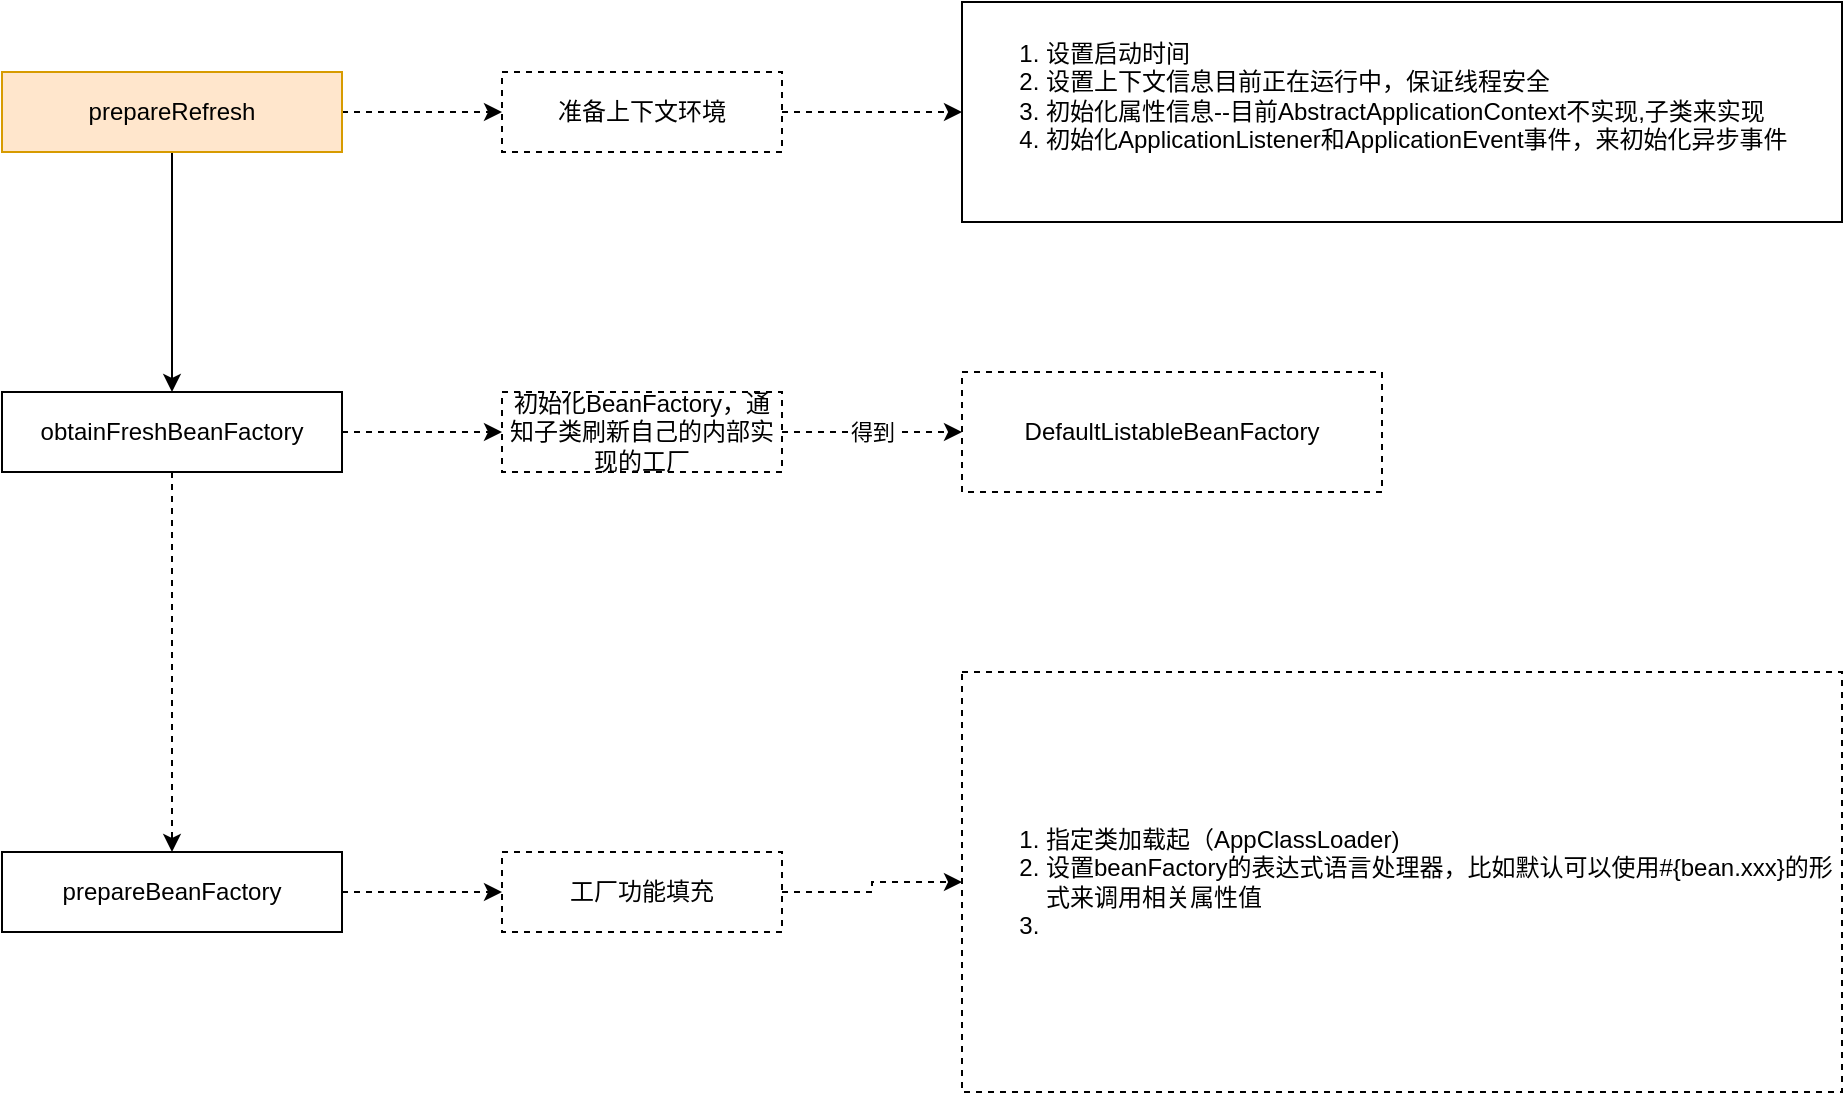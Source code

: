 <mxfile version="13.6.2" type="device" pages="9"><diagram id="YiQubGbv3LYZTPh-IUEl" name="spring生命周期"><mxGraphModel dx="1422" dy="822" grid="1" gridSize="10" guides="1" tooltips="1" connect="1" arrows="1" fold="1" page="1" pageScale="1" pageWidth="1169" pageHeight="827" math="0" shadow="0"><root><mxCell id="0"/><mxCell id="1" parent="0"/><mxCell id="BZmRYq-iOySC7ml23hYk-3" value="" style="edgeStyle=orthogonalEdgeStyle;rounded=0;orthogonalLoop=1;jettySize=auto;html=1;dashed=1;" parent="1" source="BZmRYq-iOySC7ml23hYk-1" target="BZmRYq-iOySC7ml23hYk-2" edge="1"><mxGeometry relative="1" as="geometry"/></mxCell><mxCell id="BZmRYq-iOySC7ml23hYk-7" value="" style="edgeStyle=orthogonalEdgeStyle;rounded=0;orthogonalLoop=1;jettySize=auto;html=1;" parent="1" source="BZmRYq-iOySC7ml23hYk-1" target="BZmRYq-iOySC7ml23hYk-6" edge="1"><mxGeometry relative="1" as="geometry"/></mxCell><mxCell id="BZmRYq-iOySC7ml23hYk-1" value="prepareRefresh" style="rounded=0;whiteSpace=wrap;html=1;fillColor=#ffe6cc;strokeColor=#d79b00;" parent="1" vertex="1"><mxGeometry x="220" y="150" width="170" height="40" as="geometry"/></mxCell><mxCell id="BZmRYq-iOySC7ml23hYk-16" value="" style="edgeStyle=orthogonalEdgeStyle;rounded=0;orthogonalLoop=1;jettySize=auto;html=1;dashed=1;" parent="1" source="BZmRYq-iOySC7ml23hYk-2" target="BZmRYq-iOySC7ml23hYk-15" edge="1"><mxGeometry relative="1" as="geometry"/></mxCell><mxCell id="BZmRYq-iOySC7ml23hYk-2" value="准备上下文环境" style="rounded=0;whiteSpace=wrap;html=1;dashed=1;" parent="1" vertex="1"><mxGeometry x="470" y="150" width="140" height="40" as="geometry"/></mxCell><mxCell id="BZmRYq-iOySC7ml23hYk-9" value="" style="edgeStyle=orthogonalEdgeStyle;rounded=0;orthogonalLoop=1;jettySize=auto;html=1;dashed=1;" parent="1" source="BZmRYq-iOySC7ml23hYk-6" target="BZmRYq-iOySC7ml23hYk-8" edge="1"><mxGeometry relative="1" as="geometry"/></mxCell><mxCell id="BZmRYq-iOySC7ml23hYk-11" value="" style="edgeStyle=orthogonalEdgeStyle;rounded=0;orthogonalLoop=1;jettySize=auto;html=1;dashed=1;" parent="1" source="BZmRYq-iOySC7ml23hYk-6" target="BZmRYq-iOySC7ml23hYk-10" edge="1"><mxGeometry relative="1" as="geometry"/></mxCell><mxCell id="BZmRYq-iOySC7ml23hYk-6" value="obtainFreshBeanFactory" style="rounded=0;whiteSpace=wrap;html=1;" parent="1" vertex="1"><mxGeometry x="220" y="310" width="170" height="40" as="geometry"/></mxCell><mxCell id="BZmRYq-iOySC7ml23hYk-18" value="得到" style="edgeStyle=orthogonalEdgeStyle;rounded=0;orthogonalLoop=1;jettySize=auto;html=1;dashed=1;" parent="1" source="BZmRYq-iOySC7ml23hYk-8" target="BZmRYq-iOySC7ml23hYk-17" edge="1"><mxGeometry relative="1" as="geometry"/></mxCell><mxCell id="BZmRYq-iOySC7ml23hYk-8" value="初始化BeanFactory，通知子类刷新自己的内部实现的工厂" style="rounded=0;whiteSpace=wrap;html=1;dashed=1;" parent="1" vertex="1"><mxGeometry x="470" y="310" width="140" height="40" as="geometry"/></mxCell><mxCell id="BZmRYq-iOySC7ml23hYk-13" value="" style="edgeStyle=orthogonalEdgeStyle;rounded=0;orthogonalLoop=1;jettySize=auto;html=1;dashed=1;" parent="1" source="BZmRYq-iOySC7ml23hYk-10" target="BZmRYq-iOySC7ml23hYk-12" edge="1"><mxGeometry relative="1" as="geometry"/></mxCell><mxCell id="BZmRYq-iOySC7ml23hYk-10" value="prepareBeanFactory" style="rounded=0;whiteSpace=wrap;html=1;" parent="1" vertex="1"><mxGeometry x="220" y="540" width="170" height="40" as="geometry"/></mxCell><mxCell id="BZmRYq-iOySC7ml23hYk-20" value="" style="edgeStyle=orthogonalEdgeStyle;rounded=0;orthogonalLoop=1;jettySize=auto;html=1;dashed=1;" parent="1" source="BZmRYq-iOySC7ml23hYk-12" target="BZmRYq-iOySC7ml23hYk-19" edge="1"><mxGeometry relative="1" as="geometry"/></mxCell><mxCell id="BZmRYq-iOySC7ml23hYk-12" value="工厂功能填充" style="rounded=0;whiteSpace=wrap;html=1;dashed=1;" parent="1" vertex="1"><mxGeometry x="470" y="540" width="140" height="40" as="geometry"/></mxCell><mxCell id="BZmRYq-iOySC7ml23hYk-15" value="&lt;ol&gt;&lt;li&gt;设置启动时间&lt;/li&gt;&lt;li&gt;设置上下文信息目前正在运行中，保证线程安全&lt;/li&gt;&lt;li&gt;初始化属性信息--目前AbstractApplicationContext不实现,子类来实现&lt;/li&gt;&lt;li&gt;初始化ApplicationListener和ApplicationEvent事件，来初始化异步事件&lt;/li&gt;&lt;/ol&gt;" style="whiteSpace=wrap;html=1;rounded=0;align=left;verticalAlign=top;" parent="1" vertex="1"><mxGeometry x="700" y="115" width="440" height="110" as="geometry"/></mxCell><mxCell id="BZmRYq-iOySC7ml23hYk-17" value="DefaultListableBeanFactory" style="whiteSpace=wrap;html=1;rounded=0;dashed=1;" parent="1" vertex="1"><mxGeometry x="700" y="300" width="210" height="60" as="geometry"/></mxCell><mxCell id="BZmRYq-iOySC7ml23hYk-19" value="&lt;ol&gt;&lt;li&gt;指定类加载起（AppClassLoader)&lt;/li&gt;&lt;li&gt;设置beanFactory的表达式语言处理器，比如默认可以使用#{bean.xxx}的形式来调用相关属性值&lt;/li&gt;&lt;li&gt;&lt;br&gt;&lt;/li&gt;&lt;/ol&gt;" style="whiteSpace=wrap;html=1;rounded=0;dashed=1;align=left;" parent="1" vertex="1"><mxGeometry x="700" y="450" width="440" height="210" as="geometry"/></mxCell></root></mxGraphModel></diagram><diagram id="045dD5tycvd0S8dMoaE6" name="spring生命周期步骤"><mxGraphModel dx="774" dy="603" grid="1" gridSize="10" guides="1" tooltips="1" connect="1" arrows="1" fold="1" page="1" pageScale="1" pageWidth="1169" pageHeight="827" math="0" shadow="0"><root><mxCell id="IwAZ9BpPtIwQNtevIzdN-0"/><mxCell id="IwAZ9BpPtIwQNtevIzdN-1" parent="IwAZ9BpPtIwQNtevIzdN-0"/><mxCell id="IwAZ9BpPtIwQNtevIzdN-4" value="" style="edgeStyle=orthogonalEdgeStyle;rounded=0;orthogonalLoop=1;jettySize=auto;html=1;dashed=1;" parent="IwAZ9BpPtIwQNtevIzdN-1" source="IwAZ9BpPtIwQNtevIzdN-2" target="IwAZ9BpPtIwQNtevIzdN-3" edge="1"><mxGeometry relative="1" as="geometry"/></mxCell><mxCell id="IwAZ9BpPtIwQNtevIzdN-42" value="" style="edgeStyle=orthogonalEdgeStyle;rounded=0;orthogonalLoop=1;jettySize=auto;html=1;dashed=1;" parent="IwAZ9BpPtIwQNtevIzdN-1" source="IwAZ9BpPtIwQNtevIzdN-2" target="IwAZ9BpPtIwQNtevIzdN-41" edge="1"><mxGeometry relative="1" as="geometry"/></mxCell><mxCell id="IwAZ9BpPtIwQNtevIzdN-2" value="1、实例化Spring容器" style="rounded=1;whiteSpace=wrap;html=1;align=center;" parent="IwAZ9BpPtIwQNtevIzdN-1" vertex="1"><mxGeometry x="280" y="80" width="200" height="40" as="geometry"/></mxCell><mxCell id="IwAZ9BpPtIwQNtevIzdN-6" value="" style="edgeStyle=orthogonalEdgeStyle;rounded=0;orthogonalLoop=1;jettySize=auto;html=1;dashed=1;" parent="IwAZ9BpPtIwQNtevIzdN-1" source="IwAZ9BpPtIwQNtevIzdN-3" target="IwAZ9BpPtIwQNtevIzdN-5" edge="1"><mxGeometry relative="1" as="geometry"/></mxCell><mxCell id="IwAZ9BpPtIwQNtevIzdN-44" value="" style="edgeStyle=orthogonalEdgeStyle;rounded=0;orthogonalLoop=1;jettySize=auto;html=1;dashed=1;" parent="IwAZ9BpPtIwQNtevIzdN-1" source="IwAZ9BpPtIwQNtevIzdN-3" target="IwAZ9BpPtIwQNtevIzdN-43" edge="1"><mxGeometry relative="1" as="geometry"/></mxCell><mxCell id="IwAZ9BpPtIwQNtevIzdN-3" value="2、扫描类" style="rounded=1;whiteSpace=wrap;html=1;align=center;" parent="IwAZ9BpPtIwQNtevIzdN-1" vertex="1"><mxGeometry x="280" y="170" width="200" height="40" as="geometry"/></mxCell><mxCell id="IwAZ9BpPtIwQNtevIzdN-8" value="" style="edgeStyle=orthogonalEdgeStyle;rounded=0;orthogonalLoop=1;jettySize=auto;html=1;dashed=1;" parent="IwAZ9BpPtIwQNtevIzdN-1" source="IwAZ9BpPtIwQNtevIzdN-5" target="IwAZ9BpPtIwQNtevIzdN-7" edge="1"><mxGeometry relative="1" as="geometry"/></mxCell><mxCell id="IwAZ9BpPtIwQNtevIzdN-46" value="" style="edgeStyle=orthogonalEdgeStyle;rounded=0;orthogonalLoop=1;jettySize=auto;html=1;dashed=1;" parent="IwAZ9BpPtIwQNtevIzdN-1" source="IwAZ9BpPtIwQNtevIzdN-5" target="IwAZ9BpPtIwQNtevIzdN-45" edge="1"><mxGeometry relative="1" as="geometry"/></mxCell><mxCell id="IwAZ9BpPtIwQNtevIzdN-5" value="3、解析类" style="rounded=1;whiteSpace=wrap;html=1;align=center;" parent="IwAZ9BpPtIwQNtevIzdN-1" vertex="1"><mxGeometry x="280" y="260" width="200" height="40" as="geometry"/></mxCell><mxCell id="IwAZ9BpPtIwQNtevIzdN-10" value="" style="edgeStyle=orthogonalEdgeStyle;rounded=0;orthogonalLoop=1;jettySize=auto;html=1;dashed=1;" parent="IwAZ9BpPtIwQNtevIzdN-1" source="IwAZ9BpPtIwQNtevIzdN-7" target="IwAZ9BpPtIwQNtevIzdN-9" edge="1"><mxGeometry relative="1" as="geometry"/></mxCell><mxCell id="IwAZ9BpPtIwQNtevIzdN-48" value="" style="edgeStyle=orthogonalEdgeStyle;rounded=0;orthogonalLoop=1;jettySize=auto;html=1;dashed=1;" parent="IwAZ9BpPtIwQNtevIzdN-1" source="IwAZ9BpPtIwQNtevIzdN-7" target="IwAZ9BpPtIwQNtevIzdN-47" edge="1"><mxGeometry relative="1" as="geometry"/></mxCell><mxCell id="IwAZ9BpPtIwQNtevIzdN-7" value="4、实例化beanDefinition" style="rounded=1;whiteSpace=wrap;html=1;align=center;" parent="IwAZ9BpPtIwQNtevIzdN-1" vertex="1"><mxGeometry x="280" y="360" width="200" height="40" as="geometry"/></mxCell><mxCell id="IwAZ9BpPtIwQNtevIzdN-12" value="" style="edgeStyle=orthogonalEdgeStyle;rounded=0;orthogonalLoop=1;jettySize=auto;html=1;dashed=1;" parent="IwAZ9BpPtIwQNtevIzdN-1" source="IwAZ9BpPtIwQNtevIzdN-9" target="IwAZ9BpPtIwQNtevIzdN-11" edge="1"><mxGeometry relative="1" as="geometry"/></mxCell><mxCell id="IwAZ9BpPtIwQNtevIzdN-14" value="" style="edgeStyle=orthogonalEdgeStyle;rounded=0;orthogonalLoop=1;jettySize=auto;html=1;dashed=1;" parent="IwAZ9BpPtIwQNtevIzdN-1" source="IwAZ9BpPtIwQNtevIzdN-9" target="IwAZ9BpPtIwQNtevIzdN-13" edge="1"><mxGeometry relative="1" as="geometry"/></mxCell><mxCell id="IwAZ9BpPtIwQNtevIzdN-9" value="5、beanDefinition注册" style="rounded=1;whiteSpace=wrap;html=1;align=center;" parent="IwAZ9BpPtIwQNtevIzdN-1" vertex="1"><mxGeometry x="280" y="460" width="200" height="40" as="geometry"/></mxCell><mxCell id="IwAZ9BpPtIwQNtevIzdN-11" value="putMap:把实例化好的beanDefinition对象put到beanDefinitionMap当中缓存起来，以便后面实例化bean" style="whiteSpace=wrap;html=1;rounded=1;" parent="IwAZ9BpPtIwQNtevIzdN-1" vertex="1"><mxGeometry x="600" y="450" width="210" height="60" as="geometry"/></mxCell><mxCell id="IwAZ9BpPtIwQNtevIzdN-16" value="" style="edgeStyle=orthogonalEdgeStyle;rounded=0;orthogonalLoop=1;jettySize=auto;html=1;dashed=1;" parent="IwAZ9BpPtIwQNtevIzdN-1" source="IwAZ9BpPtIwQNtevIzdN-13" target="IwAZ9BpPtIwQNtevIzdN-15" edge="1"><mxGeometry relative="1" as="geometry"/></mxCell><mxCell id="iQijaSjH_KTBIntLYJ_Z-1" value="" style="edgeStyle=orthogonalEdgeStyle;rounded=0;orthogonalLoop=1;jettySize=auto;html=1;dashed=1;" parent="IwAZ9BpPtIwQNtevIzdN-1" source="IwAZ9BpPtIwQNtevIzdN-13" target="iQijaSjH_KTBIntLYJ_Z-0" edge="1"><mxGeometry relative="1" as="geometry"/></mxCell><mxCell id="IwAZ9BpPtIwQNtevIzdN-13" value="6、调用bean工厂的后置处理器" style="rounded=1;whiteSpace=wrap;html=1;align=center;" parent="IwAZ9BpPtIwQNtevIzdN-1" vertex="1"><mxGeometry x="280" y="580" width="200" height="40" as="geometry"/></mxCell><mxCell id="IwAZ9BpPtIwQNtevIzdN-18" value="" style="edgeStyle=orthogonalEdgeStyle;rounded=0;orthogonalLoop=1;jettySize=auto;html=1;dashed=1;" parent="IwAZ9BpPtIwQNtevIzdN-1" source="IwAZ9BpPtIwQNtevIzdN-15" target="IwAZ9BpPtIwQNtevIzdN-17" edge="1"><mxGeometry relative="1" as="geometry"/></mxCell><mxCell id="a3sU9bdgiC8mtvr2Ttne-1" value="" style="edgeStyle=orthogonalEdgeStyle;rounded=0;orthogonalLoop=1;jettySize=auto;html=1;" parent="IwAZ9BpPtIwQNtevIzdN-1" source="IwAZ9BpPtIwQNtevIzdN-15" target="a3sU9bdgiC8mtvr2Ttne-0" edge="1"><mxGeometry relative="1" as="geometry"/></mxCell><mxCell id="IwAZ9BpPtIwQNtevIzdN-15" value="7、验证" style="rounded=1;whiteSpace=wrap;html=1;align=center;" parent="IwAZ9BpPtIwQNtevIzdN-1" vertex="1"><mxGeometry x="280" y="680" width="200" height="40" as="geometry"/></mxCell><mxCell id="IwAZ9BpPtIwQNtevIzdN-20" value="" style="edgeStyle=orthogonalEdgeStyle;rounded=0;orthogonalLoop=1;jettySize=auto;html=1;dashed=1;" parent="IwAZ9BpPtIwQNtevIzdN-1" source="IwAZ9BpPtIwQNtevIzdN-17" target="IwAZ9BpPtIwQNtevIzdN-19" edge="1"><mxGeometry relative="1" as="geometry"/></mxCell><mxCell id="gnNNjpYEG97dHt5UmS8O-1" value="" style="edgeStyle=orthogonalEdgeStyle;rounded=0;orthogonalLoop=1;jettySize=auto;html=1;" edge="1" parent="IwAZ9BpPtIwQNtevIzdN-1" source="IwAZ9BpPtIwQNtevIzdN-17" target="gnNNjpYEG97dHt5UmS8O-0"><mxGeometry relative="1" as="geometry"/></mxCell><mxCell id="IwAZ9BpPtIwQNtevIzdN-17" value="8、推断构造方法" style="rounded=1;whiteSpace=wrap;html=1;align=center;" parent="IwAZ9BpPtIwQNtevIzdN-1" vertex="1"><mxGeometry x="280" y="1060" width="200" height="40" as="geometry"/></mxCell><mxCell id="IwAZ9BpPtIwQNtevIzdN-22" value="" style="edgeStyle=orthogonalEdgeStyle;rounded=0;orthogonalLoop=1;jettySize=auto;html=1;dashed=1;" parent="IwAZ9BpPtIwQNtevIzdN-1" source="IwAZ9BpPtIwQNtevIzdN-19" target="IwAZ9BpPtIwQNtevIzdN-21" edge="1"><mxGeometry relative="1" as="geometry"/></mxCell><mxCell id="gnNNjpYEG97dHt5UmS8O-7" value="" style="edgeStyle=orthogonalEdgeStyle;rounded=0;orthogonalLoop=1;jettySize=auto;html=1;" edge="1" parent="IwAZ9BpPtIwQNtevIzdN-1" source="IwAZ9BpPtIwQNtevIzdN-19" target="gnNNjpYEG97dHt5UmS8O-6"><mxGeometry relative="1" as="geometry"/></mxCell><mxCell id="IwAZ9BpPtIwQNtevIzdN-19" value="9、new 对象 反射" style="rounded=1;whiteSpace=wrap;html=1;align=center;" parent="IwAZ9BpPtIwQNtevIzdN-1" vertex="1"><mxGeometry x="280" y="1170" width="200" height="40" as="geometry"/></mxCell><mxCell id="IwAZ9BpPtIwQNtevIzdN-24" value="" style="edgeStyle=orthogonalEdgeStyle;rounded=0;orthogonalLoop=1;jettySize=auto;html=1;dashed=1;" parent="IwAZ9BpPtIwQNtevIzdN-1" source="IwAZ9BpPtIwQNtevIzdN-21" target="IwAZ9BpPtIwQNtevIzdN-23" edge="1"><mxGeometry relative="1" as="geometry"/></mxCell><mxCell id="xQ6mDQajRJVexpxemqOc-1" value="" style="edgeStyle=orthogonalEdgeStyle;rounded=0;orthogonalLoop=1;jettySize=auto;html=1;" edge="1" parent="IwAZ9BpPtIwQNtevIzdN-1" source="IwAZ9BpPtIwQNtevIzdN-21" target="xQ6mDQajRJVexpxemqOc-0"><mxGeometry relative="1" as="geometry"/></mxCell><mxCell id="IwAZ9BpPtIwQNtevIzdN-21" value="10、缓存注解信息，解析合并后的bd对象" style="rounded=1;whiteSpace=wrap;html=1;align=center;" parent="IwAZ9BpPtIwQNtevIzdN-1" vertex="1"><mxGeometry x="265" y="1290" width="230" height="40" as="geometry"/></mxCell><mxCell id="IwAZ9BpPtIwQNtevIzdN-26" value="" style="edgeStyle=orthogonalEdgeStyle;rounded=0;orthogonalLoop=1;jettySize=auto;html=1;dashed=1;" parent="IwAZ9BpPtIwQNtevIzdN-1" source="IwAZ9BpPtIwQNtevIzdN-23" target="IwAZ9BpPtIwQNtevIzdN-25" edge="1"><mxGeometry relative="1" as="geometry"/></mxCell><mxCell id="xQ6mDQajRJVexpxemqOc-24" value="" style="edgeStyle=none;rounded=0;orthogonalLoop=1;jettySize=auto;html=1;fontColor=#FF0000;" edge="1" parent="IwAZ9BpPtIwQNtevIzdN-1" source="IwAZ9BpPtIwQNtevIzdN-23" target="xQ6mDQajRJVexpxemqOc-23"><mxGeometry relative="1" as="geometry"/></mxCell><mxCell id="IwAZ9BpPtIwQNtevIzdN-23" value="11、提前暴露工厂" style="rounded=1;whiteSpace=wrap;html=1;align=center;" parent="IwAZ9BpPtIwQNtevIzdN-1" vertex="1"><mxGeometry x="280" y="1490" width="200" height="40" as="geometry"/></mxCell><mxCell id="IwAZ9BpPtIwQNtevIzdN-28" value="" style="edgeStyle=orthogonalEdgeStyle;rounded=0;orthogonalLoop=1;jettySize=auto;html=1;dashed=1;" parent="IwAZ9BpPtIwQNtevIzdN-1" source="IwAZ9BpPtIwQNtevIzdN-25" target="IwAZ9BpPtIwQNtevIzdN-27" edge="1"><mxGeometry relative="1" as="geometry"/></mxCell><mxCell id="xQ6mDQajRJVexpxemqOc-31" value="" style="edgeStyle=none;rounded=0;orthogonalLoop=1;jettySize=auto;html=1;fontColor=#000000;" edge="1" parent="IwAZ9BpPtIwQNtevIzdN-1" source="IwAZ9BpPtIwQNtevIzdN-25" target="xQ6mDQajRJVexpxemqOc-30"><mxGeometry relative="1" as="geometry"/></mxCell><mxCell id="IwAZ9BpPtIwQNtevIzdN-25" value="12、判断是否需要完成属性的注入" style="rounded=1;whiteSpace=wrap;html=1;align=center;" parent="IwAZ9BpPtIwQNtevIzdN-1" vertex="1"><mxGeometry x="280" y="1740" width="200" height="40" as="geometry"/></mxCell><mxCell id="IwAZ9BpPtIwQNtevIzdN-30" value="" style="edgeStyle=orthogonalEdgeStyle;rounded=0;orthogonalLoop=1;jettySize=auto;html=1;dashed=1;" parent="IwAZ9BpPtIwQNtevIzdN-1" source="IwAZ9BpPtIwQNtevIzdN-27" target="IwAZ9BpPtIwQNtevIzdN-29" edge="1"><mxGeometry relative="1" as="geometry"/></mxCell><mxCell id="xQ6mDQajRJVexpxemqOc-42" style="edgeStyle=none;rounded=0;orthogonalLoop=1;jettySize=auto;html=1;exitX=1;exitY=0.5;exitDx=0;exitDy=0;fontColor=#000000;" edge="1" parent="IwAZ9BpPtIwQNtevIzdN-1" source="IwAZ9BpPtIwQNtevIzdN-27"><mxGeometry relative="1" as="geometry"><mxPoint x="1070" y="1820" as="targetPoint"/></mxGeometry></mxCell><mxCell id="IwAZ9BpPtIwQNtevIzdN-27" value="13、完成属性注入" style="rounded=1;whiteSpace=wrap;html=1;align=center;" parent="IwAZ9BpPtIwQNtevIzdN-1" vertex="1"><mxGeometry x="280" y="1860" width="200" height="40" as="geometry"/></mxCell><mxCell id="IwAZ9BpPtIwQNtevIzdN-32" value="" style="edgeStyle=orthogonalEdgeStyle;rounded=0;orthogonalLoop=1;jettySize=auto;html=1;dashed=1;" parent="IwAZ9BpPtIwQNtevIzdN-1" source="IwAZ9BpPtIwQNtevIzdN-29" target="IwAZ9BpPtIwQNtevIzdN-31" edge="1"><mxGeometry relative="1" as="geometry"/></mxCell><mxCell id="xQ6mDQajRJVexpxemqOc-47" style="edgeStyle=none;rounded=0;orthogonalLoop=1;jettySize=auto;html=1;exitX=1;exitY=0.5;exitDx=0;exitDy=0;entryX=0;entryY=0.5;entryDx=0;entryDy=0;fontColor=#000000;" edge="1" parent="IwAZ9BpPtIwQNtevIzdN-1" source="IwAZ9BpPtIwQNtevIzdN-29" target="xQ6mDQajRJVexpxemqOc-45"><mxGeometry relative="1" as="geometry"/></mxCell><mxCell id="xQ6mDQajRJVexpxemqOc-50" style="edgeStyle=none;rounded=0;orthogonalLoop=1;jettySize=auto;html=1;exitX=1;exitY=0.5;exitDx=0;exitDy=0;fontColor=#000000;dashed=1;" edge="1" parent="IwAZ9BpPtIwQNtevIzdN-1" source="IwAZ9BpPtIwQNtevIzdN-29" target="xQ6mDQajRJVexpxemqOc-49"><mxGeometry relative="1" as="geometry"/></mxCell><mxCell id="IwAZ9BpPtIwQNtevIzdN-29" value="14、回调Aware接口" style="rounded=1;whiteSpace=wrap;html=1;align=center;" parent="IwAZ9BpPtIwQNtevIzdN-1" vertex="1"><mxGeometry x="280" y="1980" width="200" height="40" as="geometry"/></mxCell><mxCell id="IwAZ9BpPtIwQNtevIzdN-34" value="" style="edgeStyle=orthogonalEdgeStyle;rounded=0;orthogonalLoop=1;jettySize=auto;html=1;dashed=1;" parent="IwAZ9BpPtIwQNtevIzdN-1" source="IwAZ9BpPtIwQNtevIzdN-31" target="IwAZ9BpPtIwQNtevIzdN-33" edge="1"><mxGeometry relative="1" as="geometry"/></mxCell><mxCell id="xQ6mDQajRJVexpxemqOc-48" style="edgeStyle=none;rounded=0;orthogonalLoop=1;jettySize=auto;html=1;exitX=1;exitY=0.5;exitDx=0;exitDy=0;entryX=0;entryY=0.633;entryDx=0;entryDy=0;entryPerimeter=0;fontColor=#000000;" edge="1" parent="IwAZ9BpPtIwQNtevIzdN-1" source="IwAZ9BpPtIwQNtevIzdN-31" target="xQ6mDQajRJVexpxemqOc-45"><mxGeometry relative="1" as="geometry"/></mxCell><mxCell id="IwAZ9BpPtIwQNtevIzdN-31" value="15、调用生命周期回调方法" style="rounded=1;whiteSpace=wrap;html=1;align=center;" parent="IwAZ9BpPtIwQNtevIzdN-1" vertex="1"><mxGeometry x="280" y="2100" width="200" height="40" as="geometry"/></mxCell><mxCell id="IwAZ9BpPtIwQNtevIzdN-36" value="" style="edgeStyle=orthogonalEdgeStyle;rounded=0;orthogonalLoop=1;jettySize=auto;html=1;dashed=1;" parent="IwAZ9BpPtIwQNtevIzdN-1" source="IwAZ9BpPtIwQNtevIzdN-33" target="IwAZ9BpPtIwQNtevIzdN-35" edge="1"><mxGeometry relative="1" as="geometry"/></mxCell><mxCell id="xQ6mDQajRJVexpxemqOc-53" style="edgeStyle=none;rounded=0;orthogonalLoop=1;jettySize=auto;html=1;exitX=1;exitY=0.5;exitDx=0;exitDy=0;entryX=0;entryY=0.75;entryDx=0;entryDy=0;fontColor=#000000;" edge="1" parent="IwAZ9BpPtIwQNtevIzdN-1" source="IwAZ9BpPtIwQNtevIzdN-33" target="xQ6mDQajRJVexpxemqOc-45"><mxGeometry relative="1" as="geometry"/></mxCell><mxCell id="xQ6mDQajRJVexpxemqOc-54" style="edgeStyle=none;rounded=0;orthogonalLoop=1;jettySize=auto;html=1;exitX=1;exitY=0.5;exitDx=0;exitDy=0;entryX=-0.018;entryY=0.64;entryDx=0;entryDy=0;entryPerimeter=0;dashed=1;fontColor=#000000;" edge="1" parent="IwAZ9BpPtIwQNtevIzdN-1" source="IwAZ9BpPtIwQNtevIzdN-33" target="xQ6mDQajRJVexpxemqOc-52"><mxGeometry relative="1" as="geometry"/></mxCell><mxCell id="IwAZ9BpPtIwQNtevIzdN-33" value="16、完成代理-AOP" style="rounded=1;whiteSpace=wrap;html=1;align=center;" parent="IwAZ9BpPtIwQNtevIzdN-1" vertex="1"><mxGeometry x="280" y="2220" width="200" height="40" as="geometry"/></mxCell><mxCell id="IwAZ9BpPtIwQNtevIzdN-38" value="" style="edgeStyle=orthogonalEdgeStyle;rounded=0;orthogonalLoop=1;jettySize=auto;html=1;dashed=1;" parent="IwAZ9BpPtIwQNtevIzdN-1" source="IwAZ9BpPtIwQNtevIzdN-35" target="IwAZ9BpPtIwQNtevIzdN-37" edge="1"><mxGeometry relative="1" as="geometry"/></mxCell><mxCell id="IwAZ9BpPtIwQNtevIzdN-35" value="17、put单例池容器" style="rounded=1;whiteSpace=wrap;html=1;align=center;" parent="IwAZ9BpPtIwQNtevIzdN-1" vertex="1"><mxGeometry x="280" y="2340" width="200" height="40" as="geometry"/></mxCell><mxCell id="IwAZ9BpPtIwQNtevIzdN-37" value="18、销毁对象" style="rounded=1;whiteSpace=wrap;html=1;align=center;" parent="IwAZ9BpPtIwQNtevIzdN-1" vertex="1"><mxGeometry x="280" y="2460" width="200" height="40" as="geometry"/></mxCell><mxCell id="IwAZ9BpPtIwQNtevIzdN-39" value="" style="shape=curlyBracket;whiteSpace=wrap;html=1;rounded=1;align=center;" parent="IwAZ9BpPtIwQNtevIzdN-1" vertex="1"><mxGeometry x="230" y="1060" width="20" height="1300" as="geometry"/></mxCell><mxCell id="IwAZ9BpPtIwQNtevIzdN-40" value="bean的生命周期" style="rounded=1;whiteSpace=wrap;html=1;align=center;fillColor=#d80073;strokeColor=#A50040;fontColor=#ffffff;" parent="IwAZ9BpPtIwQNtevIzdN-1" vertex="1"><mxGeometry x="100" y="1680" width="120" height="60" as="geometry"/></mxCell><mxCell id="IwAZ9BpPtIwQNtevIzdN-41" value="实例化ApplicationContext对象" style="whiteSpace=wrap;html=1;rounded=1;" parent="IwAZ9BpPtIwQNtevIzdN-1" vertex="1"><mxGeometry x="600" y="70" width="180" height="60" as="geometry"/></mxCell><mxCell id="IwAZ9BpPtIwQNtevIzdN-43" value="调用bean工厂后置处理器完成扫描DefaultListableBeanFactory" style="whiteSpace=wrap;html=1;rounded=1;" parent="IwAZ9BpPtIwQNtevIzdN-1" vertex="1"><mxGeometry x="600" y="160" width="210" height="60" as="geometry"/></mxCell><mxCell id="IwAZ9BpPtIwQNtevIzdN-50" value="" style="edgeStyle=orthogonalEdgeStyle;rounded=0;orthogonalLoop=1;jettySize=auto;html=1;dashed=1;" parent="IwAZ9BpPtIwQNtevIzdN-1" source="IwAZ9BpPtIwQNtevIzdN-45" target="IwAZ9BpPtIwQNtevIzdN-49" edge="1"><mxGeometry relative="1" as="geometry"/></mxCell><mxCell id="IwAZ9BpPtIwQNtevIzdN-45" value="循环解析扫描出来的类信息" style="whiteSpace=wrap;html=1;rounded=1;" parent="IwAZ9BpPtIwQNtevIzdN-1" vertex="1"><mxGeometry x="600" y="250" width="210" height="60" as="geometry"/></mxCell><mxCell id="IwAZ9BpPtIwQNtevIzdN-47" value="实例化一个BeanDefinition对象来存储解析出来的信息" style="whiteSpace=wrap;html=1;rounded=1;" parent="IwAZ9BpPtIwQNtevIzdN-1" vertex="1"><mxGeometry x="600" y="350" width="210" height="60" as="geometry"/></mxCell><mxCell id="IwAZ9BpPtIwQNtevIzdN-49" value="ConfigurationClassPostProcessor#processConfigBeanDefinitions" style="whiteSpace=wrap;html=1;rounded=1;" parent="IwAZ9BpPtIwQNtevIzdN-1" vertex="1"><mxGeometry x="870" y="250" width="355" height="60" as="geometry"/></mxCell><mxCell id="iQijaSjH_KTBIntLYJ_Z-3" value="" style="edgeStyle=orthogonalEdgeStyle;rounded=0;orthogonalLoop=1;jettySize=auto;html=1;dashed=1;" parent="IwAZ9BpPtIwQNtevIzdN-1" source="iQijaSjH_KTBIntLYJ_Z-0" target="iQijaSjH_KTBIntLYJ_Z-2" edge="1"><mxGeometry relative="1" as="geometry"/></mxCell><mxCell id="eOzRqTEYd1fzDFb825xM-1" style="edgeStyle=orthogonalEdgeStyle;rounded=0;orthogonalLoop=1;jettySize=auto;html=1;exitX=1;exitY=0;exitDx=0;exitDy=0;" parent="IwAZ9BpPtIwQNtevIzdN-1" source="iQijaSjH_KTBIntLYJ_Z-0" target="eOzRqTEYd1fzDFb825xM-0" edge="1"><mxGeometry relative="1" as="geometry"/></mxCell><mxCell id="iQijaSjH_KTBIntLYJ_Z-0" value="&lt;div&gt;再次调用bean工厂后置处理器:&lt;br&gt;&lt;/div&gt;&lt;ol&gt;&lt;li&gt;使用CGLIB-enhanced来生成代理类&lt;/li&gt;&lt;li&gt;ConfigurationClassEnhancer.enhance&lt;/li&gt;&lt;/ol&gt;" style="whiteSpace=wrap;html=1;rounded=1;align=left;verticalAlign=top;" parent="IwAZ9BpPtIwQNtevIzdN-1" vertex="1"><mxGeometry x="600" y="570" width="250" height="60" as="geometry"/></mxCell><mxCell id="iQijaSjH_KTBIntLYJ_Z-2" value="ConfigurationClassPostProcessor#postProcessBeanFactory" style="whiteSpace=wrap;html=1;rounded=1;" parent="IwAZ9BpPtIwQNtevIzdN-1" vertex="1"><mxGeometry x="950" y="570" width="360" height="60" as="geometry"/></mxCell><mxCell id="iQijaSjH_KTBIntLYJ_Z-4" value="" style="shape=curlyBracket;whiteSpace=wrap;html=1;rounded=1;align=left;" parent="IwAZ9BpPtIwQNtevIzdN-1" vertex="1"><mxGeometry x="240" y="170" width="20" height="420" as="geometry"/></mxCell><mxCell id="iQijaSjH_KTBIntLYJ_Z-5" value="invokeBeanFactoryPostProcessors" style="rounded=1;whiteSpace=wrap;html=1;align=center;" parent="IwAZ9BpPtIwQNtevIzdN-1" vertex="1"><mxGeometry x="20" y="350" width="200" height="60" as="geometry"/></mxCell><mxCell id="a3sU9bdgiC8mtvr2Ttne-3" value="" style="edgeStyle=orthogonalEdgeStyle;rounded=0;orthogonalLoop=1;jettySize=auto;html=1;" parent="IwAZ9BpPtIwQNtevIzdN-1" source="a3sU9bdgiC8mtvr2Ttne-0" target="a3sU9bdgiC8mtvr2Ttne-2" edge="1"><mxGeometry relative="1" as="geometry"/></mxCell><mxCell id="a3sU9bdgiC8mtvr2Ttne-4" value="验证" style="edgeLabel;html=1;align=center;verticalAlign=middle;resizable=0;points=[];" parent="a3sU9bdgiC8mtvr2Ttne-3" vertex="1" connectable="0"><mxGeometry x="0.259" relative="1" as="geometry"><mxPoint x="-27" as="offset"/></mxGeometry></mxCell><mxCell id="a3sU9bdgiC8mtvr2Ttne-0" value="国际化、事件分发、注册BeanPostProcessor等" style="whiteSpace=wrap;html=1;rounded=1;" parent="IwAZ9BpPtIwQNtevIzdN-1" vertex="1"><mxGeometry x="600" y="670" width="300" height="60" as="geometry"/></mxCell><mxCell id="a3sU9bdgiC8mtvr2Ttne-2" value="&lt;pre style=&quot;background-color: rgb(255 , 255 , 255)&quot;&gt;&lt;font color=&quot;#080808&quot; face=&quot;jetbrains mono, monospace&quot;&gt;&lt;span style=&quot;font-size: 10px&quot;&gt;if (!bd.isAbstract() &amp;amp;&amp;amp; bd.isSingleton() &amp;amp;&amp;amp; !bd.isLazyInit())&lt;br/&gt;if (isFactoryBean(beanName))&lt;br/&gt;抽象、单例、延迟加载、FactoryBean检查&lt;/span&gt;&lt;span style=&quot;font-size: 7.5pt&quot;&gt;&lt;br&gt;&lt;/span&gt;&lt;/font&gt;&lt;/pre&gt;" style="whiteSpace=wrap;html=1;rounded=1;" parent="IwAZ9BpPtIwQNtevIzdN-1" vertex="1"><mxGeometry x="1070" y="650" width="370" height="100" as="geometry"/></mxCell><mxCell id="eOzRqTEYd1fzDFb825xM-0" value="&lt;ol&gt;&lt;li&gt;增强代理类spring为什么要使用，为什么要这样设计&lt;/li&gt;&lt;li&gt;有没有其他替代方案&lt;/li&gt;&lt;/ol&gt;" style="shape=note;whiteSpace=wrap;html=1;backgroundOutline=1;darkOpacity=0.05;fillColor=#f8cecc;strokeColor=#b85450;align=left;" parent="IwAZ9BpPtIwQNtevIzdN-1" vertex="1"><mxGeometry x="950" y="440" width="240" height="70" as="geometry"/></mxCell><mxCell id="gnNNjpYEG97dHt5UmS8O-3" value="" style="edgeStyle=orthogonalEdgeStyle;rounded=0;orthogonalLoop=1;jettySize=auto;html=1;" edge="1" parent="IwAZ9BpPtIwQNtevIzdN-1" source="gnNNjpYEG97dHt5UmS8O-0" target="gnNNjpYEG97dHt5UmS8O-2"><mxGeometry relative="1" as="geometry"/></mxCell><mxCell id="gnNNjpYEG97dHt5UmS8O-0" value="spring初始化bean时，会选择一个构造方法进行实例化，这时spring通过自身包装的方法来进行推断需要通过哪个方法进行实例bean" style="whiteSpace=wrap;html=1;rounded=1;" vertex="1" parent="IwAZ9BpPtIwQNtevIzdN-1"><mxGeometry x="600" y="1050" width="230" height="60" as="geometry"/></mxCell><mxCell id="gnNNjpYEG97dHt5UmS8O-5" value="" style="edgeStyle=orthogonalEdgeStyle;rounded=0;orthogonalLoop=1;jettySize=auto;html=1;" edge="1" parent="IwAZ9BpPtIwQNtevIzdN-1" source="gnNNjpYEG97dHt5UmS8O-2" target="gnNNjpYEG97dHt5UmS8O-4"><mxGeometry relative="1" as="geometry"/></mxCell><mxCell id="gnNNjpYEG97dHt5UmS8O-2" value="一般情况下如果没有使用工厂method或者自动注入，会默认使用class的默认构造方法" style="whiteSpace=wrap;html=1;rounded=1;" vertex="1" parent="IwAZ9BpPtIwQNtevIzdN-1"><mxGeometry x="965" y="1050" width="185" height="60" as="geometry"/></mxCell><mxCell id="gnNNjpYEG97dHt5UmS8O-4" value="org.springframework.beans.factory.support.AbstractAutowireCapableBeanFactory#determineConstructorsFromBeanPostProcessors" style="whiteSpace=wrap;html=1;rounded=1;" vertex="1" parent="IwAZ9BpPtIwQNtevIzdN-1"><mxGeometry x="1262.5" y="1050" width="717.5" height="60" as="geometry"/></mxCell><mxCell id="gnNNjpYEG97dHt5UmS8O-9" value="" style="edgeStyle=orthogonalEdgeStyle;rounded=0;orthogonalLoop=1;jettySize=auto;html=1;" edge="1" parent="IwAZ9BpPtIwQNtevIzdN-1" source="gnNNjpYEG97dHt5UmS8O-6" target="gnNNjpYEG97dHt5UmS8O-8"><mxGeometry relative="1" as="geometry"/></mxCell><mxCell id="gnNNjpYEG97dHt5UmS8O-6" value="通过类和方法的定义，使用beanUtils类提供的方法来实现bean对象的反射进行实例化对象" style="whiteSpace=wrap;html=1;rounded=1;" vertex="1" parent="IwAZ9BpPtIwQNtevIzdN-1"><mxGeometry x="600" y="1160" width="230" height="60" as="geometry"/></mxCell><mxCell id="gnNNjpYEG97dHt5UmS8O-8" value="org.springframework.beans.BeanUtils#instantiateClass(java.lang.reflect.Constructor&amp;lt;T&amp;gt;, java.lang.Object...)" style="whiteSpace=wrap;html=1;rounded=1;" vertex="1" parent="IwAZ9BpPtIwQNtevIzdN-1"><mxGeometry x="965" y="1160" width="635" height="60" as="geometry"/></mxCell><mxCell id="xQ6mDQajRJVexpxemqOc-3" value="" style="edgeStyle=orthogonalEdgeStyle;rounded=0;orthogonalLoop=1;jettySize=auto;html=1;" edge="1" parent="IwAZ9BpPtIwQNtevIzdN-1" source="xQ6mDQajRJVexpxemqOc-0" target="xQ6mDQajRJVexpxemqOc-2"><mxGeometry relative="1" as="geometry"/></mxCell><mxCell id="xQ6mDQajRJVexpxemqOc-0" value="调用属性合并后置处理器，进行属性扫描，这里主要时对一些注解（@Value、@Autowire）的扫描进行合并处理" style="whiteSpace=wrap;html=1;rounded=1;" vertex="1" parent="IwAZ9BpPtIwQNtevIzdN-1"><mxGeometry x="600" y="1280" width="240" height="60" as="geometry"/></mxCell><mxCell id="xQ6mDQajRJVexpxemqOc-12" style="rounded=0;orthogonalLoop=1;jettySize=auto;html=1;exitX=1;exitY=0.5;exitDx=0;exitDy=0;entryX=0.1;entryY=0.5;entryDx=0;entryDy=0;entryPerimeter=0;" edge="1" parent="IwAZ9BpPtIwQNtevIzdN-1" source="xQ6mDQajRJVexpxemqOc-2" target="xQ6mDQajRJVexpxemqOc-11"><mxGeometry relative="1" as="geometry"/></mxCell><mxCell id="xQ6mDQajRJVexpxemqOc-13" value="后置处理器" style="edgeLabel;html=1;align=center;verticalAlign=middle;resizable=0;points=[];fontColor=#FF0000;" vertex="1" connectable="0" parent="xQ6mDQajRJVexpxemqOc-12"><mxGeometry x="-0.066" y="3" relative="1" as="geometry"><mxPoint as="offset"/></mxGeometry></mxCell><mxCell id="xQ6mDQajRJVexpxemqOc-2" value="org.springframework.beans.factory.support.AbstractAutowireCapableBeanFactory#applyMergedBeanDefinitionPostProcessors" style="whiteSpace=wrap;html=1;rounded=1;" vertex="1" parent="IwAZ9BpPtIwQNtevIzdN-1"><mxGeometry x="1010" y="1280" width="730" height="60" as="geometry"/></mxCell><mxCell id="xQ6mDQajRJVexpxemqOc-15" value="" style="edgeStyle=none;rounded=0;orthogonalLoop=1;jettySize=auto;html=1;fontColor=#FF0000;" edge="1" parent="IwAZ9BpPtIwQNtevIzdN-1" source="xQ6mDQajRJVexpxemqOc-4" target="xQ6mDQajRJVexpxemqOc-14"><mxGeometry relative="1" as="geometry"/></mxCell><mxCell id="xQ6mDQajRJVexpxemqOc-4" value="CommonAnnotationBeanPostProcessor" style="whiteSpace=wrap;html=1;rounded=1;" vertex="1" parent="IwAZ9BpPtIwQNtevIzdN-1"><mxGeometry x="1890" y="1201" width="220" height="60" as="geometry"/></mxCell><mxCell id="xQ6mDQajRJVexpxemqOc-17" value="" style="edgeStyle=none;rounded=0;orthogonalLoop=1;jettySize=auto;html=1;fontColor=#FF0000;" edge="1" parent="IwAZ9BpPtIwQNtevIzdN-1" source="xQ6mDQajRJVexpxemqOc-7" target="xQ6mDQajRJVexpxemqOc-16"><mxGeometry relative="1" as="geometry"/></mxCell><mxCell id="xQ6mDQajRJVexpxemqOc-7" value="AutowiredAnnotationBeanPostProcessor" style="whiteSpace=wrap;html=1;rounded=1;" vertex="1" parent="IwAZ9BpPtIwQNtevIzdN-1"><mxGeometry x="1890" y="1290" width="220" height="60" as="geometry"/></mxCell><mxCell id="xQ6mDQajRJVexpxemqOc-19" value="" style="edgeStyle=none;rounded=0;orthogonalLoop=1;jettySize=auto;html=1;fontColor=#FF0000;" edge="1" parent="IwAZ9BpPtIwQNtevIzdN-1" source="xQ6mDQajRJVexpxemqOc-9" target="xQ6mDQajRJVexpxemqOc-18"><mxGeometry relative="1" as="geometry"/></mxCell><mxCell id="xQ6mDQajRJVexpxemqOc-9" value="&lt;span style=&quot;font-family: &amp;#34;verdana&amp;#34; , &amp;#34;arial&amp;#34; , &amp;#34;helvetica&amp;#34; , sans-serif ; font-size: 13px ; text-align: left ; background-color: rgb(254 , 254 , 242)&quot;&gt;ApplicationListenerDetector&lt;/span&gt;" style="whiteSpace=wrap;html=1;rounded=1;" vertex="1" parent="IwAZ9BpPtIwQNtevIzdN-1"><mxGeometry x="1890" y="1380" width="220" height="60" as="geometry"/></mxCell><mxCell id="xQ6mDQajRJVexpxemqOc-11" value="" style="shape=curlyBracket;whiteSpace=wrap;html=1;rounded=1;" vertex="1" parent="IwAZ9BpPtIwQNtevIzdN-1"><mxGeometry x="1860" y="1220" width="20" height="180" as="geometry"/></mxCell><mxCell id="xQ6mDQajRJVexpxemqOc-14" value="&lt;ul&gt;&lt;li&gt;&lt;span style=&quot;font-family: verdana, arial, helvetica, sans-serif; font-size: 13px; background-color: rgb(254, 254, 242);&quot;&gt;扫描 @PostConstruct 和 @PreDestroy&lt;/span&gt;&lt;/li&gt;&lt;li&gt;&lt;span style=&quot;font-family: verdana, arial, helvetica, sans-serif; font-size: 13px; background-color: rgb(254, 254, 242);&quot;&gt;扫描 @Resource , 这个需要到 findResourceMetadata&lt;span class=&quot;Apple-converted-space&quot;&gt;&amp;nbsp;&lt;/span&gt;&lt;br&gt;&lt;/span&gt;&lt;/li&gt;&lt;/ul&gt;" style="whiteSpace=wrap;html=1;rounded=1;align=left;" vertex="1" parent="IwAZ9BpPtIwQNtevIzdN-1"><mxGeometry x="2240" y="1200" width="380" height="61" as="geometry"/></mxCell><mxCell id="xQ6mDQajRJVexpxemqOc-16" value="&lt;ul&gt;&lt;li&gt;&lt;span style=&quot;font-family: verdana, arial, helvetica, sans-serif; font-size: 13px; background-color: rgb(254, 254, 242);&quot;&gt;@Autowired&lt;/span&gt;&lt;br&gt;&lt;/li&gt;&lt;li&gt;&lt;span style=&quot;font-family: verdana, arial, helvetica, sans-serif; font-size: 13px; background-color: rgb(254, 254, 242);&quot;&gt;@Value&lt;/span&gt;&lt;/li&gt;&lt;/ul&gt;" style="whiteSpace=wrap;html=1;rounded=1;align=left;" vertex="1" parent="IwAZ9BpPtIwQNtevIzdN-1"><mxGeometry x="2240" y="1290" width="390" height="60" as="geometry"/></mxCell><mxCell id="xQ6mDQajRJVexpxemqOc-18" value="&lt;ul&gt;&lt;li&gt;没有进行任何扫描工作. 只是记录了容器中的 bean 是否是单例模式&lt;/li&gt;&lt;li&gt;作标志，为了后面进行监听器处理过滤用&lt;/li&gt;&lt;/ul&gt;" style="whiteSpace=wrap;html=1;rounded=1;" vertex="1" parent="IwAZ9BpPtIwQNtevIzdN-1"><mxGeometry x="2240" y="1380" width="400" height="60" as="geometry"/></mxCell><mxCell id="xQ6mDQajRJVexpxemqOc-22" value="" style="edgeStyle=none;rounded=0;orthogonalLoop=1;jettySize=auto;html=1;fontColor=#FF0000;" edge="1" parent="IwAZ9BpPtIwQNtevIzdN-1" source="xQ6mDQajRJVexpxemqOc-20" target="xQ6mDQajRJVexpxemqOc-21"><mxGeometry relative="1" as="geometry"/></mxCell><mxCell id="xQ6mDQajRJVexpxemqOc-20" value="" style="shape=curlyBracket;whiteSpace=wrap;html=1;rounded=1;fontColor=#FF0000;align=left;rotation=-180;" vertex="1" parent="IwAZ9BpPtIwQNtevIzdN-1"><mxGeometry x="2640" y="1210" width="20" height="210" as="geometry"/></mxCell><mxCell id="xQ6mDQajRJVexpxemqOc-21" value="&lt;ul&gt;&lt;li&gt;https://www.cnblogs.com/elvinle/p/13371760.html&lt;br&gt;&lt;/li&gt;&lt;li&gt;https://blog.csdn.net/luoyang_java/article/details/85709475&lt;br&gt;&lt;/li&gt;&lt;/ul&gt;" style="whiteSpace=wrap;html=1;rounded=1;fontColor=#FF0000;align=left;" vertex="1" parent="IwAZ9BpPtIwQNtevIzdN-1"><mxGeometry x="2690" y="1285" width="360" height="60" as="geometry"/></mxCell><mxCell id="xQ6mDQajRJVexpxemqOc-23" value="判断是否支持循环依赖，如果支持则提前把一个工厂存入singletonFactories——map" style="whiteSpace=wrap;html=1;rounded=1;" vertex="1" parent="IwAZ9BpPtIwQNtevIzdN-1"><mxGeometry x="600" y="1480" width="240" height="60" as="geometry"/></mxCell><mxCell id="xQ6mDQajRJVexpxemqOc-28" value="" style="edgeStyle=none;rounded=0;orthogonalLoop=1;jettySize=auto;html=1;fontColor=#FF0000;" edge="1" parent="IwAZ9BpPtIwQNtevIzdN-1" source="xQ6mDQajRJVexpxemqOc-26" target="xQ6mDQajRJVexpxemqOc-27"><mxGeometry relative="1" as="geometry"/></mxCell><mxCell id="xQ6mDQajRJVexpxemqOc-26" value="&lt;font color=&quot;#000000&quot;&gt;1、isSingleton&lt;br&gt;2、allowCircularReferences(可以设置)&lt;br&gt;&lt;/font&gt;" style="rounded=1;whiteSpace=wrap;html=1;fontColor=#FF0000;align=left;" vertex="1" parent="IwAZ9BpPtIwQNtevIzdN-1"><mxGeometry x="940" y="1410" width="250" height="60" as="geometry"/></mxCell><mxCell id="xQ6mDQajRJVexpxemqOc-27" value="" style="whiteSpace=wrap;html=1;rounded=0;fontColor=#FF0000;align=left;" vertex="1" parent="IwAZ9BpPtIwQNtevIzdN-1"><mxGeometry x="1335" y="1410" width="120" height="60" as="geometry"/></mxCell><mxCell id="xQ6mDQajRJVexpxemqOc-29" value="暴露的工厂AbstractAutowireCapableBeanFactory" style="rounded=1;whiteSpace=wrap;html=1;align=left;" vertex="1" parent="IwAZ9BpPtIwQNtevIzdN-1"><mxGeometry x="940" y="1500" width="280" height="60" as="geometry"/></mxCell><mxCell id="xQ6mDQajRJVexpxemqOc-33" value="" style="edgeStyle=none;rounded=0;orthogonalLoop=1;jettySize=auto;html=1;fontColor=#000000;" edge="1" parent="IwAZ9BpPtIwQNtevIzdN-1" source="xQ6mDQajRJVexpxemqOc-30" target="xQ6mDQajRJVexpxemqOc-32"><mxGeometry relative="1" as="geometry"/></mxCell><mxCell id="xQ6mDQajRJVexpxemqOc-35" style="edgeStyle=none;rounded=0;orthogonalLoop=1;jettySize=auto;html=1;exitX=1;exitY=0.5;exitDx=0;exitDy=0;fontColor=#000000;" edge="1" parent="IwAZ9BpPtIwQNtevIzdN-1" source="xQ6mDQajRJVexpxemqOc-30"><mxGeometry relative="1" as="geometry"><mxPoint x="1070" y="1810" as="targetPoint"/></mxGeometry></mxCell><mxCell id="xQ6mDQajRJVexpxemqOc-30" value="spring会判断是否需要完成属性注入（spring默认是需要的，但是程序员可以扩展spring，根据情况是否需要完成属性注入）；如果需要则spring完成属性注入，也就是所谓的自动注入" style="whiteSpace=wrap;html=1;rounded=1;" vertex="1" parent="IwAZ9BpPtIwQNtevIzdN-1"><mxGeometry x="600" y="1730" width="310" height="60" as="geometry"/></mxCell><mxCell id="xQ6mDQajRJVexpxemqOc-32" value="若实现InstantiationAwareBeanPostProcessor接口并调用postProcessAfterInstantiation返回true则代表需要注入" style="whiteSpace=wrap;html=1;rounded=1;" vertex="1" parent="IwAZ9BpPtIwQNtevIzdN-1"><mxGeometry x="1075" y="1680" width="365" height="60" as="geometry"/></mxCell><mxCell id="xQ6mDQajRJVexpxemqOc-37" value="" style="edgeStyle=none;rounded=0;orthogonalLoop=1;jettySize=auto;html=1;fontColor=#000000;" edge="1" parent="IwAZ9BpPtIwQNtevIzdN-1" source="xQ6mDQajRJVexpxemqOc-34" target="xQ6mDQajRJVexpxemqOc-36"><mxGeometry relative="1" as="geometry"/></mxCell><mxCell id="xQ6mDQajRJVexpxemqOc-34" value="InstantiationAwareBeanPostProcessor#postProcessProperties" style="whiteSpace=wrap;html=1;rounded=1;" vertex="1" parent="IwAZ9BpPtIwQNtevIzdN-1"><mxGeometry x="1075" y="1770" width="365" height="60" as="geometry"/></mxCell><mxCell id="xQ6mDQajRJVexpxemqOc-43" style="edgeStyle=none;rounded=0;orthogonalLoop=1;jettySize=auto;html=1;exitX=1;exitY=0.5;exitDx=0;exitDy=0;entryX=0;entryY=0.5;entryDx=0;entryDy=0;fontColor=#000000;" edge="1" parent="IwAZ9BpPtIwQNtevIzdN-1" source="xQ6mDQajRJVexpxemqOc-36" target="xQ6mDQajRJVexpxemqOc-40"><mxGeometry relative="1" as="geometry"/></mxCell><mxCell id="xQ6mDQajRJVexpxemqOc-36" value="org.springframework.beans.factory.annotation.AutowiredAnnotationBeanPostProcessor#postProcessProperties&lt;br&gt;完成循环注入" style="whiteSpace=wrap;html=1;rounded=1;" vertex="1" parent="IwAZ9BpPtIwQNtevIzdN-1"><mxGeometry x="1642.5" y="1770" width="607.5" height="60" as="geometry"/></mxCell><mxCell id="xQ6mDQajRJVexpxemqOc-44" style="edgeStyle=none;rounded=0;orthogonalLoop=1;jettySize=auto;html=1;exitX=1;exitY=0.5;exitDx=0;exitDy=0;entryX=0;entryY=0.5;entryDx=0;entryDy=0;fontColor=#000000;" edge="1" parent="IwAZ9BpPtIwQNtevIzdN-1" source="xQ6mDQajRJVexpxemqOc-40" target="xQ6mDQajRJVexpxemqOc-41"><mxGeometry relative="1" as="geometry"/></mxCell><mxCell id="lXgyEtJ9OSSiisA-oVw1-3" style="edgeStyle=none;rounded=0;orthogonalLoop=1;jettySize=auto;html=1;exitX=1;exitY=0.5;exitDx=0;exitDy=0;entryX=0;entryY=0;entryDx=0;entryDy=0;fontColor=#000000;" edge="1" parent="IwAZ9BpPtIwQNtevIzdN-1" source="xQ6mDQajRJVexpxemqOc-40" target="lXgyEtJ9OSSiisA-oVw1-0"><mxGeometry relative="1" as="geometry"/></mxCell><mxCell id="xQ6mDQajRJVexpxemqOc-40" value="injectionMetadataCache&amp;lt;CurrentHashMap&amp;gt;" style="rounded=1;whiteSpace=wrap;html=1;fontColor=#000000;align=left;" vertex="1" parent="IwAZ9BpPtIwQNtevIzdN-1"><mxGeometry x="2370" y="1775" width="250" height="50" as="geometry"/></mxCell><mxCell id="xQ6mDQajRJVexpxemqOc-41" value="org.springframework.beans.factory.annotation.AutowiredAnnotationBeanPostProcessor#buildAutowiringMetadata" style="rounded=1;whiteSpace=wrap;html=1;fontColor=#000000;align=left;" vertex="1" parent="IwAZ9BpPtIwQNtevIzdN-1"><mxGeometry x="2750" y="1770" width="640" height="60" as="geometry"/></mxCell><mxCell id="xQ6mDQajRJVexpxemqOc-55" style="edgeStyle=none;rounded=0;orthogonalLoop=1;jettySize=auto;html=1;exitX=1;exitY=0.5;exitDx=0;exitDy=0;entryX=0;entryY=0.75;entryDx=0;entryDy=0;fontColor=#000000;" edge="1" parent="IwAZ9BpPtIwQNtevIzdN-1" source="xQ6mDQajRJVexpxemqOc-45" target="xQ6mDQajRJVexpxemqOc-49"><mxGeometry relative="1" as="geometry"/></mxCell><mxCell id="xQ6mDQajRJVexpxemqOc-56" style="edgeStyle=none;rounded=0;orthogonalLoop=1;jettySize=auto;html=1;exitX=1;exitY=0.5;exitDx=0;exitDy=0;fontColor=#000000;" edge="1" parent="IwAZ9BpPtIwQNtevIzdN-1" source="xQ6mDQajRJVexpxemqOc-45"><mxGeometry relative="1" as="geometry"><mxPoint x="950" y="2130" as="targetPoint"/></mxGeometry></mxCell><mxCell id="xQ6mDQajRJVexpxemqOc-45" value="AbstractAutowireCapableBeanFactory#initializeBean" style="rounded=1;whiteSpace=wrap;html=1;fontColor=#000000;align=left;" vertex="1" parent="IwAZ9BpPtIwQNtevIzdN-1"><mxGeometry x="570" y="2030" width="290" height="60" as="geometry"/></mxCell><mxCell id="xQ6mDQajRJVexpxemqOc-46" style="edgeStyle=none;rounded=0;orthogonalLoop=1;jettySize=auto;html=1;exitX=1;exitY=0.5;exitDx=0;exitDy=0;fontColor=#000000;" edge="1" parent="IwAZ9BpPtIwQNtevIzdN-1" source="xQ6mDQajRJVexpxemqOc-45" target="xQ6mDQajRJVexpxemqOc-45"><mxGeometry relative="1" as="geometry"/></mxCell><mxCell id="xQ6mDQajRJVexpxemqOc-49" value="&lt;ul&gt;&lt;li style=&quot;text-align: left&quot;&gt;invokeAwareMethods&lt;/li&gt;&lt;li style=&quot;text-align: left&quot;&gt;applyBeanPostProcessorsBeforeInitialization&lt;br&gt;&lt;/li&gt;&lt;/ul&gt;" style="rounded=1;whiteSpace=wrap;html=1;fontColor=#000000;align=center;" vertex="1" parent="IwAZ9BpPtIwQNtevIzdN-1"><mxGeometry x="950" y="1975" width="280" height="50" as="geometry"/></mxCell><mxCell id="xQ6mDQajRJVexpxemqOc-51" style="edgeStyle=none;rounded=0;orthogonalLoop=1;jettySize=auto;html=1;exitX=1;exitY=0.5;exitDx=0;exitDy=0;fontColor=#000000;dashed=1;" edge="1" parent="IwAZ9BpPtIwQNtevIzdN-1" target="xQ6mDQajRJVexpxemqOc-52"><mxGeometry relative="1" as="geometry"><mxPoint x="480" y="2125" as="sourcePoint"/></mxGeometry></mxCell><mxCell id="xQ6mDQajRJVexpxemqOc-52" value="&lt;ul&gt;&lt;li&gt;invokeInitMethods&lt;br&gt;&lt;/li&gt;&lt;li&gt;applyBeanPostProcessorsAfterInitialization&lt;br&gt;&lt;/li&gt;&lt;/ul&gt;" style="rounded=1;whiteSpace=wrap;html=1;fontColor=#000000;align=left;" vertex="1" parent="IwAZ9BpPtIwQNtevIzdN-1"><mxGeometry x="950" y="2100" width="280" height="50" as="geometry"/></mxCell><mxCell id="lXgyEtJ9OSSiisA-oVw1-5" value="" style="edgeStyle=none;rounded=0;orthogonalLoop=1;jettySize=auto;html=1;fontColor=#000000;" edge="1" parent="IwAZ9BpPtIwQNtevIzdN-1" source="lXgyEtJ9OSSiisA-oVw1-0" target="lXgyEtJ9OSSiisA-oVw1-4"><mxGeometry relative="1" as="geometry"/></mxCell><mxCell id="lXgyEtJ9OSSiisA-oVw1-0" value="org.springframework.beans.factory.support.DefaultListableBeanFactory#doResolveDependency" style="rounded=1;whiteSpace=wrap;html=1;fontColor=#000000;align=left;" vertex="1" parent="IwAZ9BpPtIwQNtevIzdN-1"><mxGeometry x="2750" y="1910" width="640" height="60" as="geometry"/></mxCell><mxCell id="lXgyEtJ9OSSiisA-oVw1-4" value="org.springframework.beans.factory.config.DependencyDescriptor#resolveCandidate" style="rounded=1;whiteSpace=wrap;html=1;fontColor=#000000;align=left;" vertex="1" parent="IwAZ9BpPtIwQNtevIzdN-1"><mxGeometry x="3470" y="1910" width="640" height="60" as="geometry"/></mxCell></root></mxGraphModel></diagram><diagram id="pw_f7V-9Ar_ZdG3ZIR3F" name="spring三级缓存"><mxGraphModel dx="774" dy="603" grid="1" gridSize="10" guides="1" tooltips="1" connect="1" arrows="1" fold="1" page="1" pageScale="1" pageWidth="1169" pageHeight="827" math="0" shadow="0"><root><mxCell id="FRdLMQcy-0lrXVAp22cG-0"/><mxCell id="FRdLMQcy-0lrXVAp22cG-1" parent="FRdLMQcy-0lrXVAp22cG-0"/><mxCell id="FRdLMQcy-0lrXVAp22cG-2" value="singletonObjects&amp;lt;ConcurrentHashMap&amp;gt;&lt;br&gt;一级缓存，主要存放单例bean" style="rounded=1;whiteSpace=wrap;html=1;align=center;" parent="FRdLMQcy-0lrXVAp22cG-1" vertex="1"><mxGeometry x="340" y="270" width="250" height="60" as="geometry"/></mxCell><mxCell id="K-PtUE2J4bTPCJqdmu1X-0" value="earlySingletonObjects&amp;lt;HashMap&amp;gt;&lt;br&gt;三级缓存，主要存放半成品的bean" style="rounded=1;whiteSpace=wrap;html=1;align=center;" parent="FRdLMQcy-0lrXVAp22cG-1" vertex="1"><mxGeometry x="340" y="460" width="250" height="60" as="geometry"/></mxCell><mxCell id="K-PtUE2J4bTPCJqdmu1X-1" value="singletonFactories单例工厂" style="rounded=1;whiteSpace=wrap;html=1;align=center;" parent="FRdLMQcy-0lrXVAp22cG-1" vertex="1"><mxGeometry x="320" y="680" width="320" height="60" as="geometry"/></mxCell><mxCell id="NsGyFDAk0tauBmjjSGhE-0" value="singletonFactories&amp;lt;HashMap&amp;gt;&lt;br&gt;二级缓存，主要存放ObjectFactory类型的工厂对象" style="rounded=1;whiteSpace=wrap;html=1;align=center;" vertex="1" parent="FRdLMQcy-0lrXVAp22cG-1"><mxGeometry x="340" y="370" width="250" height="60" as="geometry"/></mxCell><mxCell id="NsGyFDAk0tauBmjjSGhE-2" value="" style="shape=curlyBracket;whiteSpace=wrap;html=1;rounded=1;fontColor=#000000;align=center;" vertex="1" parent="FRdLMQcy-0lrXVAp22cG-1"><mxGeometry x="310" y="290" width="20" height="210" as="geometry"/></mxCell><mxCell id="NsGyFDAk0tauBmjjSGhE-4" value="三级缓存，但是关于顺讯有差别主要1级缓存和3级缓存会颠倒，二级缓存是保持保持不变" style="text;html=1;strokeColor=none;fillColor=none;align=left;verticalAlign=middle;whiteSpace=wrap;rounded=0;fontColor=#000000;fontStyle=1" vertex="1" parent="FRdLMQcy-0lrXVAp22cG-1"><mxGeometry x="640" y="290" width="210" height="50" as="geometry"/></mxCell><mxCell id="NsGyFDAk0tauBmjjSGhE-5" value="" style="shape=curlyBracket;whiteSpace=wrap;html=1;rounded=1;fontColor=#000000;align=left;rotation=-180;" vertex="1" parent="FRdLMQcy-0lrXVAp22cG-1"><mxGeometry x="600" y="294" width="20" height="204" as="geometry"/></mxCell><mxCell id="NsGyFDAk0tauBmjjSGhE-6" value="spring在处理循环依赖的时候涉及的三个map一级关系" style="text;html=1;strokeColor=none;fillColor=none;align=center;verticalAlign=middle;whiteSpace=wrap;rounded=0;fontColor=#000000;fontStyle=1" vertex="1" parent="FRdLMQcy-0lrXVAp22cG-1"><mxGeometry x="170" y="371" width="130" height="50" as="geometry"/></mxCell></root></mxGraphModel></diagram><diagram id="rLipX7Eo6yBqgpfDXhaA" name="spring设计模式"><mxGraphModel dx="1955" dy="580" grid="1" gridSize="10" guides="1" tooltips="1" connect="1" arrows="1" fold="1" page="1" pageScale="1" pageWidth="1169" pageHeight="827" math="0" shadow="0"><root><mxCell id="a7Nc5-OCsm0Tb2XQymsT-0"/><mxCell id="a7Nc5-OCsm0Tb2XQymsT-1" parent="a7Nc5-OCsm0Tb2XQymsT-0"/><mxCell id="a7Nc5-OCsm0Tb2XQymsT-4" value="" style="edgeStyle=orthogonalEdgeStyle;rounded=0;orthogonalLoop=1;jettySize=auto;html=1;entryX=0;entryY=0.5;entryDx=0;entryDy=0;" edge="1" parent="a7Nc5-OCsm0Tb2XQymsT-1" source="a7Nc5-OCsm0Tb2XQymsT-2" target="a7Nc5-OCsm0Tb2XQymsT-3"><mxGeometry relative="1" as="geometry"/></mxCell><mxCell id="a7Nc5-OCsm0Tb2XQymsT-6" style="edgeStyle=orthogonalEdgeStyle;rounded=0;orthogonalLoop=1;jettySize=auto;html=1;exitX=1;exitY=0.5;exitDx=0;exitDy=0;entryX=0;entryY=0.5;entryDx=0;entryDy=0;" edge="1" parent="a7Nc5-OCsm0Tb2XQymsT-1" source="a7Nc5-OCsm0Tb2XQymsT-2" target="a7Nc5-OCsm0Tb2XQymsT-5"><mxGeometry relative="1" as="geometry"/></mxCell><mxCell id="a7Nc5-OCsm0Tb2XQymsT-9" style="edgeStyle=orthogonalEdgeStyle;rounded=0;orthogonalLoop=1;jettySize=auto;html=1;exitX=1;exitY=0.5;exitDx=0;exitDy=0;entryX=0;entryY=0.5;entryDx=0;entryDy=0;" edge="1" parent="a7Nc5-OCsm0Tb2XQymsT-1" source="a7Nc5-OCsm0Tb2XQymsT-2" target="a7Nc5-OCsm0Tb2XQymsT-8"><mxGeometry relative="1" as="geometry"/></mxCell><mxCell id="eDGjb0IotniEcUs2LnSL-1" value="" style="edgeStyle=orthogonalEdgeStyle;rounded=0;orthogonalLoop=1;jettySize=auto;html=1;" edge="1" parent="a7Nc5-OCsm0Tb2XQymsT-1" source="a7Nc5-OCsm0Tb2XQymsT-2" target="eDGjb0IotniEcUs2LnSL-0"><mxGeometry relative="1" as="geometry"/></mxCell><mxCell id="a7Nc5-OCsm0Tb2XQymsT-2" value="spring设计模式" style="rounded=1;whiteSpace=wrap;html=1;" vertex="1" parent="a7Nc5-OCsm0Tb2XQymsT-1"><mxGeometry x="110" y="220" width="120" height="60" as="geometry"/></mxCell><mxCell id="a7Nc5-OCsm0Tb2XQymsT-11" value="" style="edgeStyle=orthogonalEdgeStyle;rounded=0;orthogonalLoop=1;jettySize=auto;html=1;" edge="1" parent="a7Nc5-OCsm0Tb2XQymsT-1" source="a7Nc5-OCsm0Tb2XQymsT-3" target="a7Nc5-OCsm0Tb2XQymsT-10"><mxGeometry relative="1" as="geometry"/></mxCell><mxCell id="a7Nc5-OCsm0Tb2XQymsT-3" value="工厂模式" style="whiteSpace=wrap;html=1;rounded=1;" vertex="1" parent="a7Nc5-OCsm0Tb2XQymsT-1"><mxGeometry x="390" y="100" width="120" height="60" as="geometry"/></mxCell><mxCell id="a7Nc5-OCsm0Tb2XQymsT-15" value="" style="edgeStyle=orthogonalEdgeStyle;rounded=0;orthogonalLoop=1;jettySize=auto;html=1;" edge="1" parent="a7Nc5-OCsm0Tb2XQymsT-1" source="a7Nc5-OCsm0Tb2XQymsT-5" target="a7Nc5-OCsm0Tb2XQymsT-14"><mxGeometry relative="1" as="geometry"/></mxCell><mxCell id="a7Nc5-OCsm0Tb2XQymsT-5" value="装饰者模式" style="whiteSpace=wrap;html=1;rounded=1;" vertex="1" parent="a7Nc5-OCsm0Tb2XQymsT-1"><mxGeometry x="390" y="220" width="120" height="60" as="geometry"/></mxCell><mxCell id="a7Nc5-OCsm0Tb2XQymsT-8" value="" style="whiteSpace=wrap;html=1;rounded=1;" vertex="1" parent="a7Nc5-OCsm0Tb2XQymsT-1"><mxGeometry x="390" y="340" width="120" height="60" as="geometry"/></mxCell><mxCell id="a7Nc5-OCsm0Tb2XQymsT-13" value="" style="edgeStyle=orthogonalEdgeStyle;rounded=0;orthogonalLoop=1;jettySize=auto;html=1;" edge="1" parent="a7Nc5-OCsm0Tb2XQymsT-1" source="a7Nc5-OCsm0Tb2XQymsT-10" target="a7Nc5-OCsm0Tb2XQymsT-12"><mxGeometry relative="1" as="geometry"/></mxCell><mxCell id="a7Nc5-OCsm0Tb2XQymsT-10" value="beanFactory" style="whiteSpace=wrap;html=1;rounded=1;" vertex="1" parent="a7Nc5-OCsm0Tb2XQymsT-1"><mxGeometry x="590" y="100" width="120" height="60" as="geometry"/></mxCell><mxCell id="a7Nc5-OCsm0Tb2XQymsT-12" value="它是一个工厂类(接口)， 它负责生产和管理bean的一个工厂。在Spring中，BeanFactory是IOC容器的核心接口，它的职责包括：实例化、定位、配置应用程序中的对象及建立这些对象间的依赖。BeanFactory只是个接口，并不是IOC容器的具体实现，但是Spring容器给出了很多种实现" style="whiteSpace=wrap;html=1;rounded=1;" vertex="1" parent="a7Nc5-OCsm0Tb2XQymsT-1"><mxGeometry x="790" y="100" width="410" height="60" as="geometry"/></mxCell><mxCell id="a7Nc5-OCsm0Tb2XQymsT-14" value="FactoryBean" style="whiteSpace=wrap;html=1;rounded=1;" vertex="1" parent="a7Nc5-OCsm0Tb2XQymsT-1"><mxGeometry x="590" y="220" width="120" height="60" as="geometry"/></mxCell><mxCell id="eDGjb0IotniEcUs2LnSL-0" value="&lt;a href=&quot;https://www.cnblogs.com/aspirant/p/9082858.html&quot;&gt;https://www.cnblogs.com/aspirant/p/9082858.html&lt;/a&gt;" style="whiteSpace=wrap;html=1;rounded=1;" vertex="1" parent="a7Nc5-OCsm0Tb2XQymsT-1"><mxGeometry x="-250" y="220" width="280" height="60" as="geometry"/></mxCell></root></mxGraphModel></diagram><diagram id="-T0LoVYM0_KkZPmMM-kc" name="循环依赖过程"><mxGraphModel dx="1290" dy="1005" grid="1" gridSize="10" guides="1" tooltips="1" connect="1" arrows="1" fold="1" page="1" pageScale="1" pageWidth="1169" pageHeight="827" math="0" shadow="0"><root><mxCell id="IL1tdvE23Xu1cvBNn8cC-0"/><mxCell id="IL1tdvE23Xu1cvBNn8cC-1" parent="IL1tdvE23Xu1cvBNn8cC-0"/><mxCell id="yi-2UqylsyB6rZYPzjc0-2" value="" style="edgeStyle=none;rounded=0;orthogonalLoop=1;jettySize=auto;html=1;fontColor=#000000;" edge="1" parent="IL1tdvE23Xu1cvBNn8cC-1" source="yi-2UqylsyB6rZYPzjc0-0" target="yi-2UqylsyB6rZYPzjc0-1"><mxGeometry relative="1" as="geometry"/></mxCell><mxCell id="yi-2UqylsyB6rZYPzjc0-0" value="main" style="rounded=1;whiteSpace=wrap;html=1;fontColor=#000000;align=center;" vertex="1" parent="IL1tdvE23Xu1cvBNn8cC-1"><mxGeometry x="140" y="30" width="150" height="30" as="geometry"/></mxCell><mxCell id="yi-2UqylsyB6rZYPzjc0-4" value="" style="edgeStyle=none;rounded=0;orthogonalLoop=1;jettySize=auto;html=1;fontColor=#000000;" edge="1" parent="IL1tdvE23Xu1cvBNn8cC-1" source="yi-2UqylsyB6rZYPzjc0-1" target="yi-2UqylsyB6rZYPzjc0-3"><mxGeometry relative="1" as="geometry"/></mxCell><mxCell id="yi-2UqylsyB6rZYPzjc0-1" value="spring#refresh方法" style="rounded=1;whiteSpace=wrap;html=1;fontColor=#000000;align=center;" vertex="1" parent="IL1tdvE23Xu1cvBNn8cC-1"><mxGeometry x="140" y="100" width="150" height="30" as="geometry"/></mxCell><mxCell id="yi-2UqylsyB6rZYPzjc0-6" value="" style="edgeStyle=none;rounded=0;orthogonalLoop=1;jettySize=auto;html=1;fontColor=#000000;" edge="1" parent="IL1tdvE23Xu1cvBNn8cC-1" source="yi-2UqylsyB6rZYPzjc0-3" target="yi-2UqylsyB6rZYPzjc0-5"><mxGeometry relative="1" as="geometry"/></mxCell><mxCell id="yi-2UqylsyB6rZYPzjc0-3" value="spring初始化bean" style="rounded=1;whiteSpace=wrap;html=1;fontColor=#000000;align=center;" vertex="1" parent="IL1tdvE23Xu1cvBNn8cC-1"><mxGeometry x="140" y="170" width="150" height="30" as="geometry"/></mxCell><mxCell id="yi-2UqylsyB6rZYPzjc0-8" value="" style="edgeStyle=none;rounded=0;orthogonalLoop=1;jettySize=auto;html=1;fontColor=#000000;" edge="1" parent="IL1tdvE23Xu1cvBNn8cC-1" source="yi-2UqylsyB6rZYPzjc0-5" target="yi-2UqylsyB6rZYPzjc0-7"><mxGeometry relative="1" as="geometry"/></mxCell><mxCell id="yi-2UqylsyB6rZYPzjc0-10" value="各种验证" style="edgeLabel;html=1;align=center;verticalAlign=middle;resizable=0;points=[];fontColor=#000000;" vertex="1" connectable="0" parent="yi-2UqylsyB6rZYPzjc0-8"><mxGeometry x="-0.046" y="4" relative="1" as="geometry"><mxPoint as="offset"/></mxGeometry></mxCell><mxCell id="yi-2UqylsyB6rZYPzjc0-5" value="第一次调用getSingleton" style="rounded=1;whiteSpace=wrap;html=1;fontColor=#000000;align=center;" vertex="1" parent="IL1tdvE23Xu1cvBNn8cC-1"><mxGeometry x="140" y="250" width="150" height="30" as="geometry"/></mxCell><mxCell id="yi-2UqylsyB6rZYPzjc0-12" value="" style="edgeStyle=none;rounded=0;orthogonalLoop=1;jettySize=auto;html=1;fontColor=#000000;" edge="1" parent="IL1tdvE23Xu1cvBNn8cC-1" source="yi-2UqylsyB6rZYPzjc0-7" target="yi-2UqylsyB6rZYPzjc0-11"><mxGeometry relative="1" as="geometry"/></mxCell><mxCell id="yi-2UqylsyB6rZYPzjc0-7" value="第二次调用getSingleton" style="rounded=1;whiteSpace=wrap;html=1;fontColor=#000000;align=center;" vertex="1" parent="IL1tdvE23Xu1cvBNn8cC-1"><mxGeometry x="420" y="250" width="150" height="30" as="geometry"/></mxCell><mxCell id="yi-2UqylsyB6rZYPzjc0-9" style="edgeStyle=none;rounded=0;orthogonalLoop=1;jettySize=auto;html=1;exitX=0.25;exitY=0;exitDx=0;exitDy=0;fontColor=#000000;" edge="1" parent="IL1tdvE23Xu1cvBNn8cC-1" source="yi-2UqylsyB6rZYPzjc0-7" target="yi-2UqylsyB6rZYPzjc0-7"><mxGeometry relative="1" as="geometry"/></mxCell><mxCell id="yi-2UqylsyB6rZYPzjc0-14" value="" style="edgeStyle=none;rounded=0;orthogonalLoop=1;jettySize=auto;html=1;fontColor=#000000;" edge="1" parent="IL1tdvE23Xu1cvBNn8cC-1" source="yi-2UqylsyB6rZYPzjc0-11" target="yi-2UqylsyB6rZYPzjc0-13"><mxGeometry relative="1" as="geometry"/></mxCell><mxCell id="yi-2UqylsyB6rZYPzjc0-11" value="beforeSingletonCreation(beanName)" style="rounded=1;whiteSpace=wrap;html=1;fontColor=#000000;align=center;" vertex="1" parent="IL1tdvE23Xu1cvBNn8cC-1"><mxGeometry x="390" y="140" width="210" height="30" as="geometry"/></mxCell><mxCell id="yi-2UqylsyB6rZYPzjc0-16" value="" style="edgeStyle=none;rounded=0;orthogonalLoop=1;jettySize=auto;html=1;fontColor=#000000;" edge="1" parent="IL1tdvE23Xu1cvBNn8cC-1" source="yi-2UqylsyB6rZYPzjc0-13" target="yi-2UqylsyB6rZYPzjc0-15"><mxGeometry relative="1" as="geometry"/></mxCell><mxCell id="yi-2UqylsyB6rZYPzjc0-13" value="把x 添加(add)到正在创建到集合当中" style="rounded=1;whiteSpace=wrap;html=1;fontColor=#000000;align=center;" vertex="1" parent="IL1tdvE23Xu1cvBNn8cC-1"><mxGeometry x="680" y="140" width="210" height="30" as="geometry"/></mxCell><mxCell id="yi-2UqylsyB6rZYPzjc0-18" value="" style="edgeStyle=none;rounded=0;orthogonalLoop=1;jettySize=auto;html=1;fontColor=#000000;" edge="1" parent="IL1tdvE23Xu1cvBNn8cC-1" source="yi-2UqylsyB6rZYPzjc0-15" target="yi-2UqylsyB6rZYPzjc0-17"><mxGeometry relative="1" as="geometry"/></mxCell><mxCell id="yi-2UqylsyB6rZYPzjc0-15" value="调用doCreateBean" style="rounded=1;whiteSpace=wrap;html=1;fontColor=#000000;align=center;" vertex="1" parent="IL1tdvE23Xu1cvBNn8cC-1"><mxGeometry x="680" y="250" width="210" height="30" as="geometry"/></mxCell><mxCell id="yi-2UqylsyB6rZYPzjc0-22" value="" style="edgeStyle=none;rounded=0;orthogonalLoop=1;jettySize=auto;html=1;fontColor=#000000;" edge="1" parent="IL1tdvE23Xu1cvBNn8cC-1" source="yi-2UqylsyB6rZYPzjc0-17" target="yi-2UqylsyB6rZYPzjc0-21"><mxGeometry relative="1" as="geometry"/></mxCell><mxCell id="yi-2UqylsyB6rZYPzjc0-24" value="" style="edgeStyle=none;rounded=0;orthogonalLoop=1;jettySize=auto;html=1;fontColor=#000000;" edge="1" parent="IL1tdvE23Xu1cvBNn8cC-1" source="yi-2UqylsyB6rZYPzjc0-17" target="yi-2UqylsyB6rZYPzjc0-23"><mxGeometry relative="1" as="geometry"/></mxCell><mxCell id="yi-2UqylsyB6rZYPzjc0-17" value="调用createBeanInstance" style="rounded=1;whiteSpace=wrap;html=1;fontColor=#000000;align=center;" vertex="1" parent="IL1tdvE23Xu1cvBNn8cC-1"><mxGeometry x="680" y="360" width="210" height="30" as="geometry"/></mxCell><mxCell id="yi-2UqylsyB6rZYPzjc0-21" value="完成x对象到创建，注意此时这时对象非bean" style="rounded=1;whiteSpace=wrap;html=1;fontColor=#000000;align=center;" vertex="1" parent="IL1tdvE23Xu1cvBNn8cC-1"><mxGeometry x="390" y="360" width="210" height="30" as="geometry"/></mxCell><mxCell id="yi-2UqylsyB6rZYPzjc0-31" value="" style="edgeStyle=none;rounded=0;orthogonalLoop=1;jettySize=auto;html=1;fontColor=#000000;" edge="1" parent="IL1tdvE23Xu1cvBNn8cC-1" source="yi-2UqylsyB6rZYPzjc0-23" target="yi-2UqylsyB6rZYPzjc0-30"><mxGeometry relative="1" as="geometry"/></mxCell><mxCell id="yi-2UqylsyB6rZYPzjc0-23" value="处理需要合并beanDefinition" style="rounded=1;whiteSpace=wrap;html=1;fontColor=#000000;align=center;" vertex="1" parent="IL1tdvE23Xu1cvBNn8cC-1"><mxGeometry x="680" y="470" width="210" height="30" as="geometry"/></mxCell><mxCell id="yi-2UqylsyB6rZYPzjc0-27" style="edgeStyle=none;rounded=0;orthogonalLoop=1;jettySize=auto;html=1;exitX=1;exitY=0.5;exitDx=0;exitDy=0;entryX=0;entryY=0.5;entryDx=0;entryDy=0;fontColor=#000000;dashed=1;dashPattern=1 1;shape=flexArrow;" edge="1" parent="IL1tdvE23Xu1cvBNn8cC-1" source="yi-2UqylsyB6rZYPzjc0-26" target="yi-2UqylsyB6rZYPzjc0-23"><mxGeometry relative="1" as="geometry"/></mxCell><mxCell id="yi-2UqylsyB6rZYPzjc0-26" value="这里主要是后置处理器到调用统一处理" style="rounded=1;whiteSpace=wrap;html=1;fontColor=#000000;align=center;" vertex="1" parent="IL1tdvE23Xu1cvBNn8cC-1"><mxGeometry x="350" y="455" width="190" height="60" as="geometry"/></mxCell><mxCell id="yi-2UqylsyB6rZYPzjc0-33" value="" style="edgeStyle=orthogonalEdgeStyle;rounded=0;orthogonalLoop=1;jettySize=auto;html=1;fontColor=#000000;" edge="1" parent="IL1tdvE23Xu1cvBNn8cC-1" source="yi-2UqylsyB6rZYPzjc0-30" target="yi-2UqylsyB6rZYPzjc0-32"><mxGeometry relative="1" as="geometry"/></mxCell><mxCell id="yi-2UqylsyB6rZYPzjc0-34" value="true" style="edgeLabel;html=1;align=center;verticalAlign=middle;resizable=0;points=[];fontColor=#000000;" vertex="1" connectable="0" parent="yi-2UqylsyB6rZYPzjc0-33"><mxGeometry x="-0.649" relative="1" as="geometry"><mxPoint as="offset"/></mxGeometry></mxCell><mxCell id="yi-2UqylsyB6rZYPzjc0-36" value="" style="edgeStyle=orthogonalEdgeStyle;rounded=0;orthogonalLoop=1;jettySize=auto;html=1;fontColor=#000000;" edge="1" parent="IL1tdvE23Xu1cvBNn8cC-1" source="yi-2UqylsyB6rZYPzjc0-30" target="yi-2UqylsyB6rZYPzjc0-35"><mxGeometry relative="1" as="geometry"/></mxCell><mxCell id="yi-2UqylsyB6rZYPzjc0-30" value="判断是否开启循环依赖" style="rhombus;whiteSpace=wrap;html=1;rounded=1;" vertex="1" parent="IL1tdvE23Xu1cvBNn8cC-1"><mxGeometry x="712.5" y="560" width="145" height="95" as="geometry"/></mxCell><mxCell id="yi-2UqylsyB6rZYPzjc0-38" style="edgeStyle=orthogonalEdgeStyle;rounded=0;orthogonalLoop=1;jettySize=auto;html=1;exitX=1;exitY=0.5;exitDx=0;exitDy=0;entryX=0;entryY=0.5;entryDx=0;entryDy=0;fontColor=#000000;" edge="1" parent="IL1tdvE23Xu1cvBNn8cC-1" source="yi-2UqylsyB6rZYPzjc0-32" target="yi-2UqylsyB6rZYPzjc0-35"><mxGeometry relative="1" as="geometry"/></mxCell><mxCell id="yi-2UqylsyB6rZYPzjc0-32" value="把一个对象工厂put到二级缓存" style="whiteSpace=wrap;html=1;rounded=1;" vertex="1" parent="IL1tdvE23Xu1cvBNn8cC-1"><mxGeometry x="550" y="730" width="120" height="60" as="geometry"/></mxCell><mxCell id="yi-2UqylsyB6rZYPzjc0-42" value="" style="edgeStyle=orthogonalEdgeStyle;rounded=0;orthogonalLoop=1;jettySize=auto;html=1;fontColor=#000000;entryX=0;entryY=0.5;entryDx=0;entryDy=0;" edge="1" parent="IL1tdvE23Xu1cvBNn8cC-1" source="yi-2UqylsyB6rZYPzjc0-35" target="yi-2UqylsyB6rZYPzjc0-41"><mxGeometry relative="1" as="geometry"/></mxCell><mxCell id="yi-2UqylsyB6rZYPzjc0-35" value="属性注入" style="whiteSpace=wrap;html=1;rounded=1;" vertex="1" parent="IL1tdvE23Xu1cvBNn8cC-1"><mxGeometry x="725" y="730" width="120" height="60" as="geometry"/></mxCell><mxCell id="yi-2UqylsyB6rZYPzjc0-44" value="" style="edgeStyle=orthogonalEdgeStyle;rounded=0;orthogonalLoop=1;jettySize=auto;html=1;fontColor=#000000;" edge="1" parent="IL1tdvE23Xu1cvBNn8cC-1" source="yi-2UqylsyB6rZYPzjc0-41" target="yi-2UqylsyB6rZYPzjc0-43"><mxGeometry relative="1" as="geometry"/></mxCell><mxCell id="yi-2UqylsyB6rZYPzjc0-41" value="x&amp;nbsp;populateBean y" style="whiteSpace=wrap;html=1;rounded=1;" vertex="1" parent="IL1tdvE23Xu1cvBNn8cC-1"><mxGeometry x="1150" y="120" width="150" height="30" as="geometry"/></mxCell><mxCell id="yi-2UqylsyB6rZYPzjc0-46" value="" style="edgeStyle=orthogonalEdgeStyle;rounded=0;orthogonalLoop=1;jettySize=auto;html=1;fontColor=#000000;" edge="1" parent="IL1tdvE23Xu1cvBNn8cC-1" source="yi-2UqylsyB6rZYPzjc0-43" target="yi-2UqylsyB6rZYPzjc0-45"><mxGeometry relative="1" as="geometry"/></mxCell><mxCell id="yi-2UqylsyB6rZYPzjc0-43" value="从容器中获取y后调用getBean(y)" style="whiteSpace=wrap;html=1;rounded=1;" vertex="1" parent="IL1tdvE23Xu1cvBNn8cC-1"><mxGeometry x="1150" y="200" width="150" height="50" as="geometry"/></mxCell><mxCell id="yi-2UqylsyB6rZYPzjc0-51" value="" style="edgeStyle=orthogonalEdgeStyle;rounded=0;orthogonalLoop=1;jettySize=auto;html=1;fontColor=#000000;exitX=0;exitY=0.5;exitDx=0;exitDy=0;" edge="1" parent="IL1tdvE23Xu1cvBNn8cC-1" source="yi-2UqylsyB6rZYPzjc0-45" target="yi-2UqylsyB6rZYPzjc0-50"><mxGeometry relative="1" as="geometry"/></mxCell><mxCell id="yi-2UqylsyB6rZYPzjc0-53" value="true" style="edgeLabel;html=1;align=center;verticalAlign=middle;resizable=0;points=[];fontColor=#000000;" vertex="1" connectable="0" parent="yi-2UqylsyB6rZYPzjc0-51"><mxGeometry x="0.013" y="-1" relative="1" as="geometry"><mxPoint as="offset"/></mxGeometry></mxCell><mxCell id="yi-2UqylsyB6rZYPzjc0-55" value="" style="edgeStyle=orthogonalEdgeStyle;rounded=0;orthogonalLoop=1;jettySize=auto;html=1;fontColor=#000000;" edge="1" parent="IL1tdvE23Xu1cvBNn8cC-1" source="yi-2UqylsyB6rZYPzjc0-45" target="yi-2UqylsyB6rZYPzjc0-54"><mxGeometry relative="1" as="geometry"/></mxCell><mxCell id="yi-2UqylsyB6rZYPzjc0-56" value="false" style="edgeLabel;html=1;align=center;verticalAlign=middle;resizable=0;points=[];fontColor=#000000;" vertex="1" connectable="0" parent="yi-2UqylsyB6rZYPzjc0-55"><mxGeometry x="-0.221" y="1" relative="1" as="geometry"><mxPoint as="offset"/></mxGeometry></mxCell><mxCell id="yi-2UqylsyB6rZYPzjc0-45" value="判读是否可以获取到y" style="rhombus;whiteSpace=wrap;html=1;rounded=1;" vertex="1" parent="IL1tdvE23Xu1cvBNn8cC-1"><mxGeometry x="1150" y="315" width="150" height="80" as="geometry"/></mxCell><mxCell id="yi-2UqylsyB6rZYPzjc0-47" value="其实就是从单例池(一级缓存）当中获取y" style="ellipse;shape=cloud;whiteSpace=wrap;html=1;rounded=1;fontColor=#000000;align=center;fillColor=#67AB9F;" vertex="1" parent="IL1tdvE23Xu1cvBNn8cC-1"><mxGeometry x="1000" y="235" width="140" height="115" as="geometry"/></mxCell><mxCell id="yi-2UqylsyB6rZYPzjc0-48" value="" style="endArrow=classic;html=1;fontColor=#000000;entryX=0.2;entryY=0.313;entryDx=0;entryDy=0;entryPerimeter=0;shape=flexArrow;width=3;" edge="1" parent="IL1tdvE23Xu1cvBNn8cC-1" source="yi-2UqylsyB6rZYPzjc0-47" target="yi-2UqylsyB6rZYPzjc0-45"><mxGeometry width="50" height="50" relative="1" as="geometry"><mxPoint x="1100" y="480" as="sourcePoint"/><mxPoint x="1150" y="430" as="targetPoint"/></mxGeometry></mxCell><mxCell id="yi-2UqylsyB6rZYPzjc0-58" value="" style="edgeStyle=orthogonalEdgeStyle;rounded=0;orthogonalLoop=1;jettySize=auto;html=1;fontColor=#000000;" edge="1" parent="IL1tdvE23Xu1cvBNn8cC-1" source="yi-2UqylsyB6rZYPzjc0-50" target="yi-2UqylsyB6rZYPzjc0-57"><mxGeometry relative="1" as="geometry"/></mxCell><mxCell id="yi-2UqylsyB6rZYPzjc0-50" value="返回Y到实例bean" style="whiteSpace=wrap;html=1;rounded=1;" vertex="1" parent="IL1tdvE23Xu1cvBNn8cC-1"><mxGeometry x="1049" y="470" width="120" height="50" as="geometry"/></mxCell><mxCell id="yi-2UqylsyB6rZYPzjc0-62" value="" style="edgeStyle=orthogonalEdgeStyle;rounded=0;orthogonalLoop=1;jettySize=auto;html=1;fontColor=#000000;" edge="1" parent="IL1tdvE23Xu1cvBNn8cC-1" source="yi-2UqylsyB6rZYPzjc0-54" target="yi-2UqylsyB6rZYPzjc0-61"><mxGeometry relative="1" as="geometry"/></mxCell><mxCell id="yi-2UqylsyB6rZYPzjc0-54" value="创建x" style="whiteSpace=wrap;html=1;rounded=1;" vertex="1" parent="IL1tdvE23Xu1cvBNn8cC-1"><mxGeometry x="1395" y="340" width="115" height="35" as="geometry"/></mxCell><mxCell id="yi-2UqylsyB6rZYPzjc0-60" value="" style="edgeStyle=orthogonalEdgeStyle;rounded=0;orthogonalLoop=1;jettySize=auto;html=1;fontColor=#000000;" edge="1" parent="IL1tdvE23Xu1cvBNn8cC-1" source="yi-2UqylsyB6rZYPzjc0-57" target="yi-2UqylsyB6rZYPzjc0-59"><mxGeometry relative="1" as="geometry"/></mxCell><mxCell id="yi-2UqylsyB6rZYPzjc0-57" value="完成属性Y的注入" style="whiteSpace=wrap;html=1;rounded=1;" vertex="1" parent="IL1tdvE23Xu1cvBNn8cC-1"><mxGeometry x="1049" y="600" width="120" height="50" as="geometry"/></mxCell><mxCell id="yi-2UqylsyB6rZYPzjc0-86" style="edgeStyle=none;rounded=0;orthogonalLoop=1;jettySize=auto;html=1;exitX=0.5;exitY=1;exitDx=0;exitDy=0;entryX=0.5;entryY=0;entryDx=0;entryDy=0;fontColor=#000000;" edge="1" parent="IL1tdvE23Xu1cvBNn8cC-1" source="yi-2UqylsyB6rZYPzjc0-59" target="yi-2UqylsyB6rZYPzjc0-85"><mxGeometry relative="1" as="geometry"/></mxCell><mxCell id="yi-2UqylsyB6rZYPzjc0-59" value="最后走完生命周期，put到单例池中（一级缓存）" style="whiteSpace=wrap;html=1;rounded=1;" vertex="1" parent="IL1tdvE23Xu1cvBNn8cC-1"><mxGeometry x="1049" y="730" width="120" height="50" as="geometry"/></mxCell><mxCell id="yi-2UqylsyB6rZYPzjc0-64" value="" style="edgeStyle=orthogonalEdgeStyle;rounded=0;orthogonalLoop=1;jettySize=auto;html=1;fontColor=#000000;" edge="1" parent="IL1tdvE23Xu1cvBNn8cC-1" source="yi-2UqylsyB6rZYPzjc0-61" target="yi-2UqylsyB6rZYPzjc0-63"><mxGeometry relative="1" as="geometry"/></mxCell><mxCell id="yi-2UqylsyB6rZYPzjc0-61" value="开始Y的生命周期流程" style="whiteSpace=wrap;html=1;rounded=1;" vertex="1" parent="IL1tdvE23Xu1cvBNn8cC-1"><mxGeometry x="1390" y="425" width="125" height="45" as="geometry"/></mxCell><mxCell id="yi-2UqylsyB6rZYPzjc0-66" value="" style="edgeStyle=orthogonalEdgeStyle;rounded=0;orthogonalLoop=1;jettySize=auto;html=1;fontColor=#000000;" edge="1" parent="IL1tdvE23Xu1cvBNn8cC-1" source="yi-2UqylsyB6rZYPzjc0-63" target="yi-2UqylsyB6rZYPzjc0-65"><mxGeometry relative="1" as="geometry"/></mxCell><mxCell id="yi-2UqylsyB6rZYPzjc0-63" value="执行Y的属性注入周期流程" style="whiteSpace=wrap;html=1;rounded=1;" vertex="1" parent="IL1tdvE23Xu1cvBNn8cC-1"><mxGeometry x="1390" y="530" width="125" height="45" as="geometry"/></mxCell><mxCell id="yi-2UqylsyB6rZYPzjc0-68" value="" style="edgeStyle=orthogonalEdgeStyle;rounded=0;orthogonalLoop=1;jettySize=auto;html=1;fontColor=#000000;" edge="1" parent="IL1tdvE23Xu1cvBNn8cC-1" source="yi-2UqylsyB6rZYPzjc0-65" target="yi-2UqylsyB6rZYPzjc0-67"><mxGeometry relative="1" as="geometry"/></mxCell><mxCell id="yi-2UqylsyB6rZYPzjc0-65" value="y populateBean x" style="whiteSpace=wrap;html=1;rounded=1;" vertex="1" parent="IL1tdvE23Xu1cvBNn8cC-1"><mxGeometry x="1390" y="620" width="125" height="45" as="geometry"/></mxCell><mxCell id="yi-2UqylsyB6rZYPzjc0-72" value="" style="edgeStyle=none;shape=flexArrow;rounded=0;orthogonalLoop=1;jettySize=auto;html=1;fontColor=#000000;" edge="1" parent="IL1tdvE23Xu1cvBNn8cC-1" source="yi-2UqylsyB6rZYPzjc0-67" target="yi-2UqylsyB6rZYPzjc0-71"><mxGeometry relative="1" as="geometry"/></mxCell><mxCell id="yi-2UqylsyB6rZYPzjc0-67" value="从容器中获取x，调用getBean(x)" style="whiteSpace=wrap;html=1;rounded=1;" vertex="1" parent="IL1tdvE23Xu1cvBNn8cC-1"><mxGeometry x="1390" y="720" width="125" height="45" as="geometry"/></mxCell><mxCell id="yi-2UqylsyB6rZYPzjc0-70" style="rounded=0;orthogonalLoop=1;jettySize=auto;html=1;exitX=0;exitY=1;exitDx=0;exitDy=0;entryX=1;entryY=0.25;entryDx=0;entryDy=0;fontColor=#000000;shape=flexArrow;width=5;" edge="1" parent="IL1tdvE23Xu1cvBNn8cC-1" source="yi-2UqylsyB6rZYPzjc0-69" target="yi-2UqylsyB6rZYPzjc0-67"><mxGeometry relative="1" as="geometry"/></mxCell><mxCell id="yi-2UqylsyB6rZYPzjc0-69" value="DefaultSingletonBeanRegistry#getSingleton" style="rounded=1;whiteSpace=wrap;html=1;fillColor=#67AB9F;fontColor=#000000;align=center;" vertex="1" parent="IL1tdvE23Xu1cvBNn8cC-1"><mxGeometry x="1590" y="612.5" width="240" height="60" as="geometry"/></mxCell><mxCell id="yi-2UqylsyB6rZYPzjc0-74" value="" style="edgeStyle=none;rounded=0;orthogonalLoop=1;jettySize=auto;html=1;fontColor=#000000;exitX=1;exitY=0.5;exitDx=0;exitDy=0;" edge="1" parent="IL1tdvE23Xu1cvBNn8cC-1" source="yi-2UqylsyB6rZYPzjc0-71" target="yi-2UqylsyB6rZYPzjc0-73"><mxGeometry relative="1" as="geometry"/></mxCell><mxCell id="yi-2UqylsyB6rZYPzjc0-75" value="false" style="edgeLabel;html=1;align=center;verticalAlign=middle;resizable=0;points=[];fontColor=#000000;" vertex="1" connectable="0" parent="yi-2UqylsyB6rZYPzjc0-74"><mxGeometry x="0.025" y="1" relative="1" as="geometry"><mxPoint y="1" as="offset"/></mxGeometry></mxCell><mxCell id="yi-2UqylsyB6rZYPzjc0-77" value="" style="edgeStyle=none;rounded=0;orthogonalLoop=1;jettySize=auto;html=1;fontColor=#000000;" edge="1" parent="IL1tdvE23Xu1cvBNn8cC-1" source="yi-2UqylsyB6rZYPzjc0-71" target="yi-2UqylsyB6rZYPzjc0-76"><mxGeometry relative="1" as="geometry"/></mxCell><mxCell id="yi-2UqylsyB6rZYPzjc0-78" value="true" style="edgeLabel;html=1;align=center;verticalAlign=middle;resizable=0;points=[];fontColor=#000000;" vertex="1" connectable="0" parent="yi-2UqylsyB6rZYPzjc0-77"><mxGeometry x="-0.125" y="-2" relative="1" as="geometry"><mxPoint as="offset"/></mxGeometry></mxCell><mxCell id="yi-2UqylsyB6rZYPzjc0-71" value="判断是否获取x" style="rhombus;whiteSpace=wrap;html=1;rounded=1;" vertex="1" parent="IL1tdvE23Xu1cvBNn8cC-1"><mxGeometry x="1391" y="827.5" width="120" height="80" as="geometry"/></mxCell><mxCell id="yi-2UqylsyB6rZYPzjc0-73" value="无限死循环" style="whiteSpace=wrap;html=1;rounded=1;" vertex="1" parent="IL1tdvE23Xu1cvBNn8cC-1"><mxGeometry x="1591" y="837.5" width="120" height="60" as="geometry"/></mxCell><mxCell id="yi-2UqylsyB6rZYPzjc0-82" value="" style="edgeStyle=none;rounded=0;orthogonalLoop=1;jettySize=auto;html=1;fontColor=#000000;" edge="1" parent="IL1tdvE23Xu1cvBNn8cC-1" source="yi-2UqylsyB6rZYPzjc0-76" target="yi-2UqylsyB6rZYPzjc0-81"><mxGeometry relative="1" as="geometry"/></mxCell><mxCell id="yi-2UqylsyB6rZYPzjc0-76" value="把得到x对象注入给Y，完成Y的属性注入周期" style="whiteSpace=wrap;html=1;rounded=1;" vertex="1" parent="IL1tdvE23Xu1cvBNn8cC-1"><mxGeometry x="1191" y="837.5" width="120" height="60" as="geometry"/></mxCell><mxCell id="yi-2UqylsyB6rZYPzjc0-84" value="" style="edgeStyle=none;rounded=0;orthogonalLoop=1;jettySize=auto;html=1;fontColor=#000000;" edge="1" parent="IL1tdvE23Xu1cvBNn8cC-1" source="yi-2UqylsyB6rZYPzjc0-81" target="yi-2UqylsyB6rZYPzjc0-83"><mxGeometry relative="1" as="geometry"/></mxCell><mxCell id="yi-2UqylsyB6rZYPzjc0-81" value="完成Y剩下的生命周期" style="whiteSpace=wrap;html=1;rounded=1;" vertex="1" parent="IL1tdvE23Xu1cvBNn8cC-1"><mxGeometry x="1191" y="940" width="120" height="60" as="geometry"/></mxCell><mxCell id="yi-2UqylsyB6rZYPzjc0-87" style="edgeStyle=none;rounded=0;orthogonalLoop=1;jettySize=auto;html=1;exitX=0;exitY=0.5;exitDx=0;exitDy=0;entryX=1;entryY=1;entryDx=0;entryDy=0;fontColor=#000000;" edge="1" parent="IL1tdvE23Xu1cvBNn8cC-1" source="yi-2UqylsyB6rZYPzjc0-83" target="yi-2UqylsyB6rZYPzjc0-85"><mxGeometry relative="1" as="geometry"/></mxCell><mxCell id="yi-2UqylsyB6rZYPzjc0-83" value="知道走完所有的生命周期，返回y给x，x完成属性注入，x接着走完其他生命周期，x完成实例化过程" style="whiteSpace=wrap;html=1;rounded=1;" vertex="1" parent="IL1tdvE23Xu1cvBNn8cC-1"><mxGeometry x="1191" y="1080" width="120" height="80" as="geometry"/></mxCell><mxCell id="yi-2UqylsyB6rZYPzjc0-85" value="结束" style="ellipse;whiteSpace=wrap;html=1;aspect=fixed;rounded=1;fillColor=#d80073;fontColor=#ffffff;align=center;strokeColor=#A50040;" vertex="1" parent="IL1tdvE23Xu1cvBNn8cC-1"><mxGeometry x="910" y="960" width="80" height="80" as="geometry"/></mxCell></root></mxGraphModel></diagram><diagram id="X7dM7tddGY7i_Ji3kvt9" name="cglib"><mxGraphModel dx="786" dy="580" grid="1" gridSize="10" guides="1" tooltips="1" connect="1" arrows="1" fold="1" page="1" pageScale="1" pageWidth="1169" pageHeight="827" math="0" shadow="0"><root><mxCell id="o0Sg85uFyl4X6tKF4Hn4-0"/><mxCell id="o0Sg85uFyl4X6tKF4Hn4-1" parent="o0Sg85uFyl4X6tKF4Hn4-0"/><mxCell id="o0Sg85uFyl4X6tKF4Hn4-37" value="" style="rounded=0;whiteSpace=wrap;html=1;shadow=0;sketch=0;fillColor=#d5e8d4;align=center;strokeColor=#82b366;" parent="o0Sg85uFyl4X6tKF4Hn4-1" vertex="1"><mxGeometry x="180" y="640" width="430" height="90" as="geometry"/></mxCell><mxCell id="o0Sg85uFyl4X6tKF4Hn4-34" value="" style="rounded=0;whiteSpace=wrap;html=1;shadow=0;sketch=0;fillColor=#dae8fc;align=center;strokeColor=#6c8ebf;" parent="o0Sg85uFyl4X6tKF4Hn4-1" vertex="1"><mxGeometry x="180" y="760" width="430" height="170" as="geometry"/></mxCell><mxCell id="o0Sg85uFyl4X6tKF4Hn4-6" value="" style="edgeStyle=orthogonalEdgeStyle;rounded=0;orthogonalLoop=1;jettySize=auto;html=1;" parent="o0Sg85uFyl4X6tKF4Hn4-1" source="o0Sg85uFyl4X6tKF4Hn4-2" target="o0Sg85uFyl4X6tKF4Hn4-5" edge="1"><mxGeometry relative="1" as="geometry"/></mxCell><mxCell id="o0Sg85uFyl4X6tKF4Hn4-14" value="" style="edgeStyle=orthogonalEdgeStyle;rounded=0;orthogonalLoop=1;jettySize=auto;html=1;" parent="o0Sg85uFyl4X6tKF4Hn4-1" source="o0Sg85uFyl4X6tKF4Hn4-2" target="o0Sg85uFyl4X6tKF4Hn4-13" edge="1"><mxGeometry relative="1" as="geometry"/></mxCell><mxCell id="o0Sg85uFyl4X6tKF4Hn4-2" value="代理类" style="rounded=1;whiteSpace=wrap;html=1;fillColor=#ffe6cc;strokeColor=#d79b00;" parent="o0Sg85uFyl4X6tKF4Hn4-1" vertex="1"><mxGeometry x="150" y="300" width="130" height="40" as="geometry"/></mxCell><mxCell id="o0Sg85uFyl4X6tKF4Hn4-8" value="" style="edgeStyle=orthogonalEdgeStyle;rounded=0;orthogonalLoop=1;jettySize=auto;html=1;" parent="o0Sg85uFyl4X6tKF4Hn4-1" source="o0Sg85uFyl4X6tKF4Hn4-5" target="o0Sg85uFyl4X6tKF4Hn4-7" edge="1"><mxGeometry relative="1" as="geometry"/></mxCell><mxCell id="o0Sg85uFyl4X6tKF4Hn4-16" value="" style="edgeStyle=orthogonalEdgeStyle;rounded=0;orthogonalLoop=1;jettySize=auto;html=1;" parent="o0Sg85uFyl4X6tKF4Hn4-1" source="o0Sg85uFyl4X6tKF4Hn4-5" target="o0Sg85uFyl4X6tKF4Hn4-15" edge="1"><mxGeometry relative="1" as="geometry"/></mxCell><mxCell id="o0Sg85uFyl4X6tKF4Hn4-5" value="拦截器" style="rounded=1;whiteSpace=wrap;html=1;fillColor=#dae8fc;strokeColor=#6c8ebf;" parent="o0Sg85uFyl4X6tKF4Hn4-1" vertex="1"><mxGeometry x="150" y="170" width="130" height="40" as="geometry"/></mxCell><mxCell id="o0Sg85uFyl4X6tKF4Hn4-7" value="目标类" style="rounded=1;whiteSpace=wrap;html=1;" parent="o0Sg85uFyl4X6tKF4Hn4-1" vertex="1"><mxGeometry x="150" y="50" width="130" height="40" as="geometry"/></mxCell><mxCell id="o0Sg85uFyl4X6tKF4Hn4-12" value="子类" style="text;html=1;strokeColor=#82b366;align=center;verticalAlign=middle;whiteSpace=wrap;rounded=0;sketch=0;shadow=0;fillColor=#d5e8d4;" parent="o0Sg85uFyl4X6tKF4Hn4-1" vertex="1"><mxGeometry x="240" y="290" width="40" height="20" as="geometry"/></mxCell><mxCell id="o0Sg85uFyl4X6tKF4Hn4-13" value="1、通过Enhancer对象创建代理对象&lt;br&gt;2、指定拦截器intercetor()" style="whiteSpace=wrap;html=1;rounded=1;strokeColor=#d79b00;fillColor=#ffe6cc;align=left;" parent="o0Sg85uFyl4X6tKF4Hn4-1" vertex="1"><mxGeometry x="365" y="290" width="215" height="60" as="geometry"/></mxCell><mxCell id="o0Sg85uFyl4X6tKF4Hn4-18" value="" style="edgeStyle=orthogonalEdgeStyle;rounded=0;orthogonalLoop=1;jettySize=auto;html=1;" parent="o0Sg85uFyl4X6tKF4Hn4-1" source="o0Sg85uFyl4X6tKF4Hn4-15" target="o0Sg85uFyl4X6tKF4Hn4-17" edge="1"><mxGeometry relative="1" as="geometry"/></mxCell><mxCell id="o0Sg85uFyl4X6tKF4Hn4-19" value="&lt;span style=&quot;font-size: 12px ; text-align: left ; background-color: rgb(248 , 249 , 250)&quot;&gt;invokeSuper&lt;/span&gt;" style="edgeLabel;html=1;align=center;verticalAlign=middle;resizable=0;points=[];" parent="o0Sg85uFyl4X6tKF4Hn4-18" vertex="1" connectable="0"><mxGeometry x="0.133" y="4" relative="1" as="geometry"><mxPoint as="offset"/></mxGeometry></mxCell><mxCell id="o0Sg85uFyl4X6tKF4Hn4-15" value="1、调用代理对方的方法时，会进入拦截器的interceptor方法，触发proxy.invokeSuper()方法" style="whiteSpace=wrap;html=1;rounded=1;strokeColor=#6c8ebf;fillColor=#dae8fc;align=left;" parent="o0Sg85uFyl4X6tKF4Hn4-1" vertex="1"><mxGeometry x="365" y="160" width="215" height="60" as="geometry"/></mxCell><mxCell id="o0Sg85uFyl4X6tKF4Hn4-17" value="通过FastClass机制调用目标类的方法" style="whiteSpace=wrap;html=1;rounded=1;align=left;strokeColor=#6c8ebf;fillColor=#dae8fc;" parent="o0Sg85uFyl4X6tKF4Hn4-1" vertex="1"><mxGeometry x="710" y="160" width="120" height="60" as="geometry"/></mxCell><mxCell id="o0Sg85uFyl4X6tKF4Hn4-29" style="edgeStyle=orthogonalEdgeStyle;rounded=0;orthogonalLoop=1;jettySize=auto;html=1;exitX=0.5;exitY=1;exitDx=0;exitDy=0;entryX=0.5;entryY=0;entryDx=0;entryDy=0;" parent="o0Sg85uFyl4X6tKF4Hn4-1" source="o0Sg85uFyl4X6tKF4Hn4-21" target="o0Sg85uFyl4X6tKF4Hn4-22" edge="1"><mxGeometry relative="1" as="geometry"/></mxCell><mxCell id="o0Sg85uFyl4X6tKF4Hn4-21" value="Application" style="rounded=0;whiteSpace=wrap;html=1;shadow=0;sketch=0;fillColor=#1ba1e2;align=center;verticalAlign=top;strokeColor=#006EAF;fontColor=#ffffff;" parent="o0Sg85uFyl4X6tKF4Hn4-1" vertex="1"><mxGeometry x="190" y="500" width="210" height="40" as="geometry"/></mxCell><mxCell id="o0Sg85uFyl4X6tKF4Hn4-30" style="edgeStyle=orthogonalEdgeStyle;rounded=0;orthogonalLoop=1;jettySize=auto;html=1;exitX=0.5;exitY=1;exitDx=0;exitDy=0;" parent="o0Sg85uFyl4X6tKF4Hn4-1" source="o0Sg85uFyl4X6tKF4Hn4-22" target="o0Sg85uFyl4X6tKF4Hn4-23" edge="1"><mxGeometry relative="1" as="geometry"/></mxCell><mxCell id="o0Sg85uFyl4X6tKF4Hn4-22" value="Hibernate、SpringAOP、Dynaop、Ibatis、XORM,etc." style="rounded=0;whiteSpace=wrap;html=1;shadow=0;sketch=0;fillColor=#ffe6cc;align=center;strokeColor=#d79b00;" parent="o0Sg85uFyl4X6tKF4Hn4-1" vertex="1"><mxGeometry x="190" y="560" width="220" height="60" as="geometry"/></mxCell><mxCell id="o0Sg85uFyl4X6tKF4Hn4-31" style="edgeStyle=orthogonalEdgeStyle;rounded=0;orthogonalLoop=1;jettySize=auto;html=1;exitX=0.5;exitY=1;exitDx=0;exitDy=0;entryX=0.272;entryY=-0.067;entryDx=0;entryDy=0;entryPerimeter=0;" parent="o0Sg85uFyl4X6tKF4Hn4-1" source="o0Sg85uFyl4X6tKF4Hn4-23" target="o0Sg85uFyl4X6tKF4Hn4-27" edge="1"><mxGeometry relative="1" as="geometry"/></mxCell><mxCell id="o0Sg85uFyl4X6tKF4Hn4-23" value="CGLIB" style="rounded=0;whiteSpace=wrap;html=1;shadow=0;sketch=0;fillColor=#ffffff;align=center;" parent="o0Sg85uFyl4X6tKF4Hn4-1" vertex="1"><mxGeometry x="190" y="660" width="220" height="60" as="geometry"/></mxCell><mxCell id="o0Sg85uFyl4X6tKF4Hn4-32" style="edgeStyle=orthogonalEdgeStyle;rounded=0;orthogonalLoop=1;jettySize=auto;html=1;exitX=0.5;exitY=1;exitDx=0;exitDy=0;entryX=0.728;entryY=-0.05;entryDx=0;entryDy=0;entryPerimeter=0;" parent="o0Sg85uFyl4X6tKF4Hn4-1" source="o0Sg85uFyl4X6tKF4Hn4-25" target="o0Sg85uFyl4X6tKF4Hn4-27" edge="1"><mxGeometry relative="1" as="geometry"/></mxCell><mxCell id="o0Sg85uFyl4X6tKF4Hn4-25" value="Groovy" style="rounded=0;whiteSpace=wrap;html=1;shadow=0;sketch=0;fillColor=#ffffff;align=center;" parent="o0Sg85uFyl4X6tKF4Hn4-1" vertex="1"><mxGeometry x="450" y="660" width="70" height="60" as="geometry"/></mxCell><mxCell id="o0Sg85uFyl4X6tKF4Hn4-33" style="rounded=0;orthogonalLoop=1;jettySize=auto;html=1;exitX=0.5;exitY=1;exitDx=0;exitDy=0;entryX=0.926;entryY=0;entryDx=0;entryDy=0;entryPerimeter=0;" parent="o0Sg85uFyl4X6tKF4Hn4-1" source="o0Sg85uFyl4X6tKF4Hn4-26" target="o0Sg85uFyl4X6tKF4Hn4-27" edge="1"><mxGeometry relative="1" as="geometry"/></mxCell><mxCell id="o0Sg85uFyl4X6tKF4Hn4-26" value="BeanShell" style="rounded=0;whiteSpace=wrap;html=1;shadow=0;sketch=0;fillColor=#ffffff;align=center;" parent="o0Sg85uFyl4X6tKF4Hn4-1" vertex="1"><mxGeometry x="530" y="660" width="70" height="60" as="geometry"/></mxCell><mxCell id="o0Sg85uFyl4X6tKF4Hn4-35" style="edgeStyle=orthogonalEdgeStyle;rounded=0;orthogonalLoop=1;jettySize=auto;html=1;exitX=0.5;exitY=1;exitDx=0;exitDy=0;entryX=0.485;entryY=0;entryDx=0;entryDy=0;entryPerimeter=0;" parent="o0Sg85uFyl4X6tKF4Hn4-1" source="o0Sg85uFyl4X6tKF4Hn4-27" target="o0Sg85uFyl4X6tKF4Hn4-28" edge="1"><mxGeometry relative="1" as="geometry"/></mxCell><mxCell id="o0Sg85uFyl4X6tKF4Hn4-27" value="ASM" style="rounded=0;whiteSpace=wrap;html=1;shadow=0;sketch=0;fillColor=#ffffff;align=center;" parent="o0Sg85uFyl4X6tKF4Hn4-1" vertex="1"><mxGeometry x="190" y="770" width="405" height="50" as="geometry"/></mxCell><mxCell id="o0Sg85uFyl4X6tKF4Hn4-28" value="Bytecode" style="rounded=0;whiteSpace=wrap;html=1;shadow=0;sketch=0;fillColor=#ffffff;align=center;" parent="o0Sg85uFyl4X6tKF4Hn4-1" vertex="1"><mxGeometry x="190" y="847" width="410" height="60" as="geometry"/></mxCell><mxCell id="o0Sg85uFyl4X6tKF4Hn4-38" value="应用" style="text;html=1;align=center;verticalAlign=middle;resizable=0;points=[];autosize=1;fillColor=#e3c800;strokeColor=#B09500;fontColor=#ffffff;" parent="o0Sg85uFyl4X6tKF4Hn4-1" vertex="1"><mxGeometry x="350" y="490" width="40" height="20" as="geometry"/></mxCell><mxCell id="o0Sg85uFyl4X6tKF4Hn4-39" value="框架" style="text;html=1;align=center;verticalAlign=middle;resizable=0;points=[];autosize=1;fillColor=#fff2cc;strokeColor=#d6b656;" parent="o0Sg85uFyl4X6tKF4Hn4-1" vertex="1"><mxGeometry x="350" y="550" width="40" height="20" as="geometry"/></mxCell><mxCell id="o0Sg85uFyl4X6tKF4Hn4-40" value="中间件技术" style="text;html=1;align=center;verticalAlign=middle;resizable=0;points=[];autosize=1;fillColor=#fff2cc;strokeColor=#d6b656;" parent="o0Sg85uFyl4X6tKF4Hn4-1" vertex="1"><mxGeometry x="520" y="630" width="80" height="20" as="geometry"/></mxCell><mxCell id="o0Sg85uFyl4X6tKF4Hn4-41" value="底层技术" style="text;html=1;align=center;verticalAlign=middle;resizable=0;points=[];autosize=1;fillColor=#e1d5e7;strokeColor=#9673a6;" parent="o0Sg85uFyl4X6tKF4Hn4-1" vertex="1"><mxGeometry x="560" y="750" width="60" height="20" as="geometry"/></mxCell><mxCell id="o0Sg85uFyl4X6tKF4Hn4-42" value="ClassGenerator#generateClass" style="rounded=0;whiteSpace=wrap;html=1;shadow=0;sketch=0;fillColor=#ffffff;align=center;" parent="o0Sg85uFyl4X6tKF4Hn4-1" vertex="1"><mxGeometry x="940" y="470" width="180" height="60" as="geometry"/></mxCell><mxCell id="o0Sg85uFyl4X6tKF4Hn4-54" style="edgeStyle=none;rounded=0;orthogonalLoop=1;jettySize=auto;html=1;exitX=0.5;exitY=0;exitDx=0;exitDy=0;entryX=0.5;entryY=1;entryDx=0;entryDy=0;dashed=1;" parent="o0Sg85uFyl4X6tKF4Hn4-1" source="o0Sg85uFyl4X6tKF4Hn4-43" target="o0Sg85uFyl4X6tKF4Hn4-42" edge="1"><mxGeometry relative="1" as="geometry"/></mxCell><mxCell id="o0Sg85uFyl4X6tKF4Hn4-43" value="AbstractClassGenerator" style="rounded=0;whiteSpace=wrap;html=1;shadow=0;sketch=0;fillColor=#ffffff;align=center;" parent="o0Sg85uFyl4X6tKF4Hn4-1" vertex="1"><mxGeometry x="940" y="580" width="180" height="60" as="geometry"/></mxCell><mxCell id="o0Sg85uFyl4X6tKF4Hn4-44" value="interface" style="text;html=1;align=center;verticalAlign=middle;resizable=0;points=[];autosize=1;fillColor=#dae8fc;strokeColor=#6c8ebf;" parent="o0Sg85uFyl4X6tKF4Hn4-1" vertex="1"><mxGeometry x="1060" y="460" width="60" height="20" as="geometry"/></mxCell><mxCell id="o0Sg85uFyl4X6tKF4Hn4-45" value="abstract" style="text;html=1;align=center;verticalAlign=middle;resizable=0;points=[];autosize=1;fillColor=#dae8fc;strokeColor=#6c8ebf;" parent="o0Sg85uFyl4X6tKF4Hn4-1" vertex="1"><mxGeometry x="1060" y="570" width="60" height="20" as="geometry"/></mxCell><mxCell id="o0Sg85uFyl4X6tKF4Hn4-46" value="Enhancer" style="rounded=0;whiteSpace=wrap;html=1;shadow=0;sketch=0;fillColor=#ffffff;align=center;" parent="o0Sg85uFyl4X6tKF4Hn4-1" vertex="1"><mxGeometry x="850" y="710" width="120" height="60" as="geometry"/></mxCell><mxCell id="o0Sg85uFyl4X6tKF4Hn4-47" value="BeanGenerator" style="rounded=0;whiteSpace=wrap;html=1;shadow=0;sketch=0;fillColor=#ffffff;align=center;" parent="o0Sg85uFyl4X6tKF4Hn4-1" vertex="1"><mxGeometry x="990" y="710" width="120" height="60" as="geometry"/></mxCell><mxCell id="o0Sg85uFyl4X6tKF4Hn4-55" value="" style="edgeStyle=none;rounded=0;orthogonalLoop=1;jettySize=auto;html=1;" parent="o0Sg85uFyl4X6tKF4Hn4-1" source="o0Sg85uFyl4X6tKF4Hn4-48" target="o0Sg85uFyl4X6tKF4Hn4-43" edge="1"><mxGeometry relative="1" as="geometry"/></mxCell><mxCell id="o0Sg85uFyl4X6tKF4Hn4-48" value="extends" style="text;html=1;align=center;verticalAlign=middle;resizable=0;points=[];autosize=1;fillColor=#dae8fc;strokeColor=#6c8ebf;" parent="o0Sg85uFyl4X6tKF4Hn4-1" vertex="1"><mxGeometry x="905" y="700" width="60" height="20" as="geometry"/></mxCell><mxCell id="o0Sg85uFyl4X6tKF4Hn4-56" value="" style="edgeStyle=none;rounded=0;orthogonalLoop=1;jettySize=auto;html=1;entryX=0.5;entryY=1;entryDx=0;entryDy=0;" parent="o0Sg85uFyl4X6tKF4Hn4-1" source="o0Sg85uFyl4X6tKF4Hn4-49" target="o0Sg85uFyl4X6tKF4Hn4-43" edge="1"><mxGeometry relative="1" as="geometry"/></mxCell><mxCell id="o0Sg85uFyl4X6tKF4Hn4-49" value="extends" style="text;html=1;align=center;verticalAlign=middle;resizable=0;points=[];autosize=1;fillColor=#dae8fc;strokeColor=#6c8ebf;" parent="o0Sg85uFyl4X6tKF4Hn4-1" vertex="1"><mxGeometry x="1045" y="700" width="60" height="20" as="geometry"/></mxCell><mxCell id="o0Sg85uFyl4X6tKF4Hn4-53" value="" style="edgeStyle=none;rounded=0;orthogonalLoop=1;jettySize=auto;html=1;" parent="o0Sg85uFyl4X6tKF4Hn4-1" source="o0Sg85uFyl4X6tKF4Hn4-50" target="o0Sg85uFyl4X6tKF4Hn4-52" edge="1"><mxGeometry relative="1" as="geometry"/></mxCell><mxCell id="o0Sg85uFyl4X6tKF4Hn4-50" value="Generator" style="rounded=0;whiteSpace=wrap;html=1;shadow=0;sketch=0;fillColor=#ffffff;align=center;" parent="o0Sg85uFyl4X6tKF4Hn4-1" vertex="1"><mxGeometry x="1130" y="710" width="120" height="60" as="geometry"/></mxCell><mxCell id="o0Sg85uFyl4X6tKF4Hn4-57" style="edgeStyle=none;rounded=0;orthogonalLoop=1;jettySize=auto;html=1;entryX=0.75;entryY=1;entryDx=0;entryDy=0;" parent="o0Sg85uFyl4X6tKF4Hn4-1" source="o0Sg85uFyl4X6tKF4Hn4-51" target="o0Sg85uFyl4X6tKF4Hn4-43" edge="1"><mxGeometry relative="1" as="geometry"/></mxCell><mxCell id="o0Sg85uFyl4X6tKF4Hn4-51" value="InnerClass" style="text;html=1;align=center;verticalAlign=middle;resizable=0;points=[];autosize=1;fillColor=#dae8fc;strokeColor=#6c8ebf;" parent="o0Sg85uFyl4X6tKF4Hn4-1" vertex="1"><mxGeometry x="1180" y="700" width="70" height="20" as="geometry"/></mxCell><mxCell id="o0Sg85uFyl4X6tKF4Hn4-52" value="BeanCopier.." style="whiteSpace=wrap;html=1;rounded=0;shadow=0;sketch=0;" parent="o0Sg85uFyl4X6tKF4Hn4-1" vertex="1"><mxGeometry x="1130" y="810" width="120" height="60" as="geometry"/></mxCell></root></mxGraphModel></diagram><diagram id="Sq167VqViVm9keROIxYD" name="spring别名处理流程"><mxGraphModel dx="1955" dy="580" grid="1" gridSize="10" guides="1" tooltips="1" connect="1" arrows="1" fold="1" page="1" pageScale="1" pageWidth="1169" pageHeight="827" math="0" shadow="0"><root><mxCell id="QRZeeVECxZAbP7aiAMcH-0"/><mxCell id="QRZeeVECxZAbP7aiAMcH-1" parent="QRZeeVECxZAbP7aiAMcH-0"/><mxCell id="QRZeeVECxZAbP7aiAMcH-14" value="" style="edgeStyle=orthogonalEdgeStyle;rounded=0;orthogonalLoop=1;jettySize=auto;html=1;" parent="QRZeeVECxZAbP7aiAMcH-1" source="QRZeeVECxZAbP7aiAMcH-2" target="QRZeeVECxZAbP7aiAMcH-13" edge="1"><mxGeometry relative="1" as="geometry"/></mxCell><mxCell id="QRZeeVECxZAbP7aiAMcH-2" value="registerAlias&lt;br&gt;注册别名" style="rounded=0;whiteSpace=wrap;html=1;" parent="QRZeeVECxZAbP7aiAMcH-1" vertex="1"><mxGeometry x="120" y="100" width="120" height="60" as="geometry"/></mxCell><mxCell id="QRZeeVECxZAbP7aiAMcH-5" value="" style="edgeStyle=orthogonalEdgeStyle;rounded=0;orthogonalLoop=1;jettySize=auto;html=1;" parent="QRZeeVECxZAbP7aiAMcH-1" source="QRZeeVECxZAbP7aiAMcH-3" target="QRZeeVECxZAbP7aiAMcH-4" edge="1"><mxGeometry relative="1" as="geometry"/></mxCell><mxCell id="QRZeeVECxZAbP7aiAMcH-3" value="getAliasBeanName&lt;br&gt;根据别名来获取bean" style="rounded=0;whiteSpace=wrap;html=1;" parent="QRZeeVECxZAbP7aiAMcH-1" vertex="1"><mxGeometry x="530" y="100" width="120" height="60" as="geometry"/></mxCell><mxCell id="QRZeeVECxZAbP7aiAMcH-7" value="" style="edgeStyle=orthogonalEdgeStyle;rounded=0;orthogonalLoop=1;jettySize=auto;html=1;" parent="QRZeeVECxZAbP7aiAMcH-1" source="QRZeeVECxZAbP7aiAMcH-4" target="QRZeeVECxZAbP7aiAMcH-6" edge="1"><mxGeometry relative="1" as="geometry"/></mxCell><mxCell id="QRZeeVECxZAbP7aiAMcH-4" value="SimpleAliasRegistry#canonicalName" style="whiteSpace=wrap;html=1;rounded=0;" parent="QRZeeVECxZAbP7aiAMcH-1" vertex="1"><mxGeometry x="490" y="240" width="200" height="60" as="geometry"/></mxCell><mxCell id="QRZeeVECxZAbP7aiAMcH-9" value="" style="edgeStyle=orthogonalEdgeStyle;rounded=0;orthogonalLoop=1;jettySize=auto;html=1;" parent="QRZeeVECxZAbP7aiAMcH-1" source="QRZeeVECxZAbP7aiAMcH-6" target="QRZeeVECxZAbP7aiAMcH-8" edge="1"><mxGeometry relative="1" as="geometry"/></mxCell><mxCell id="QRZeeVECxZAbP7aiAMcH-6" value="从aliasMap维护好的别名中获取是否存在" style="whiteSpace=wrap;html=1;rounded=0;" parent="QRZeeVECxZAbP7aiAMcH-1" vertex="1"><mxGeometry x="490" y="340" width="200" height="60" as="geometry"/></mxCell><mxCell id="QRZeeVECxZAbP7aiAMcH-11" value="" style="edgeStyle=orthogonalEdgeStyle;rounded=0;orthogonalLoop=1;jettySize=auto;html=1;" parent="QRZeeVECxZAbP7aiAMcH-1" source="QRZeeVECxZAbP7aiAMcH-8" target="QRZeeVECxZAbP7aiAMcH-10" edge="1"><mxGeometry relative="1" as="geometry"/></mxCell><mxCell id="QRZeeVECxZAbP7aiAMcH-12" value="否则" style="edgeLabel;html=1;align=center;verticalAlign=middle;resizable=0;points=[];" parent="QRZeeVECxZAbP7aiAMcH-11" vertex="1" connectable="0"><mxGeometry x="0.1" y="4" relative="1" as="geometry"><mxPoint as="offset"/></mxGeometry></mxCell><mxCell id="QRZeeVECxZAbP7aiAMcH-8" value="取出并从BeanDefinitionMap中获取对应的Map" style="whiteSpace=wrap;html=1;rounded=0;" parent="QRZeeVECxZAbP7aiAMcH-1" vertex="1"><mxGeometry x="490" y="450" width="200" height="60" as="geometry"/></mxCell><mxCell id="QRZeeVECxZAbP7aiAMcH-10" value="否则报Bean不存在的异常" style="whiteSpace=wrap;html=1;rounded=0;" parent="QRZeeVECxZAbP7aiAMcH-1" vertex="1"><mxGeometry x="810" y="450" width="120" height="60" as="geometry"/></mxCell><mxCell id="QRZeeVECxZAbP7aiAMcH-16" value="" style="edgeStyle=orthogonalEdgeStyle;rounded=0;orthogonalLoop=1;jettySize=auto;html=1;" parent="QRZeeVECxZAbP7aiAMcH-1" source="QRZeeVECxZAbP7aiAMcH-13" target="QRZeeVECxZAbP7aiAMcH-15" edge="1"><mxGeometry relative="1" as="geometry"/></mxCell><mxCell id="QRZeeVECxZAbP7aiAMcH-13" value="解析xml文件或者注解中的alias标签或者@&lt;span style=&quot;color: rgb(140 , 140 , 140) ; font-style: italic ; background-color: rgb(255 , 255 , 255) ; font-family: &amp;#34;jetbrains mono&amp;#34; , monospace ; font-size: 7.5pt&quot;&gt;Qualifier&lt;/span&gt;" style="whiteSpace=wrap;html=1;rounded=0;" parent="QRZeeVECxZAbP7aiAMcH-1" vertex="1"><mxGeometry x="120" y="240" width="120" height="60" as="geometry"/></mxCell><mxCell id="QRZeeVECxZAbP7aiAMcH-19" style="rounded=0;orthogonalLoop=1;jettySize=auto;html=1;exitX=0.25;exitY=1;exitDx=0;exitDy=0;entryX=0.583;entryY=-0.05;entryDx=0;entryDy=0;entryPerimeter=0;edgeStyle=orthogonalEdgeStyle;" parent="QRZeeVECxZAbP7aiAMcH-1" source="QRZeeVECxZAbP7aiAMcH-15" target="QRZeeVECxZAbP7aiAMcH-17" edge="1"><mxGeometry relative="1" as="geometry"/></mxCell><mxCell id="QRZeeVECxZAbP7aiAMcH-20" style="edgeStyle=orthogonalEdgeStyle;rounded=0;orthogonalLoop=1;jettySize=auto;html=1;exitX=0.75;exitY=1;exitDx=0;exitDy=0;entryX=0.5;entryY=0;entryDx=0;entryDy=0;" parent="QRZeeVECxZAbP7aiAMcH-1" source="QRZeeVECxZAbP7aiAMcH-15" target="QRZeeVECxZAbP7aiAMcH-18" edge="1"><mxGeometry relative="1" as="geometry"/></mxCell><mxCell id="QRZeeVECxZAbP7aiAMcH-15" value="alias：DefaultBeanDefinitionDocumentReader#parseDefaultElement&lt;br&gt;Qualifier：" style="whiteSpace=wrap;html=1;rounded=0;" parent="QRZeeVECxZAbP7aiAMcH-1" vertex="1"><mxGeometry x="-12.5" y="390" width="385" height="60" as="geometry"/></mxCell><mxCell id="QRZeeVECxZAbP7aiAMcH-22" value="" style="edgeStyle=orthogonalEdgeStyle;rounded=0;orthogonalLoop=1;jettySize=auto;html=1;" parent="QRZeeVECxZAbP7aiAMcH-1" source="QRZeeVECxZAbP7aiAMcH-17" target="QRZeeVECxZAbP7aiAMcH-21" edge="1"><mxGeometry relative="1" as="geometry"/></mxCell><mxCell id="QRZeeVECxZAbP7aiAMcH-17" value="AliasRegistry#registerAlias--&amp;gt;SimpleAliasRegistry" style="rounded=0;whiteSpace=wrap;html=1;" parent="QRZeeVECxZAbP7aiAMcH-1" vertex="1"><mxGeometry x="-52.5" y="540" width="172.5" height="60" as="geometry"/></mxCell><mxCell id="QRZeeVECxZAbP7aiAMcH-18" value="" style="rounded=0;whiteSpace=wrap;html=1;" parent="QRZeeVECxZAbP7aiAMcH-1" vertex="1"><mxGeometry x="253" y="530" width="120" height="60" as="geometry"/></mxCell><mxCell id="QRZeeVECxZAbP7aiAMcH-21" value="将bean和alias的对应关系维护到aliasMap中(&lt;font color=&quot;#ff0000&quot;&gt;增加方法同步锁&lt;/font&gt;)" style="rounded=0;whiteSpace=wrap;html=1;" parent="QRZeeVECxZAbP7aiAMcH-1" vertex="1"><mxGeometry x="-52.5" y="680" width="172.5" height="60" as="geometry"/></mxCell></root></mxGraphModel></diagram><diagram id="B7ni323Sn-zQg9WeSUUV" name="bean.xml解析过程"><mxGraphModel dx="813" dy="493" grid="1" gridSize="10" guides="1" tooltips="1" connect="1" arrows="1" fold="1" page="1" pageScale="1" pageWidth="827" pageHeight="1169" math="0" shadow="0"><root><mxCell id="SEQloxCLxNNKckZCFTWC-0"/><mxCell id="SEQloxCLxNNKckZCFTWC-1" parent="SEQloxCLxNNKckZCFTWC-0"/><mxCell id="SEQloxCLxNNKckZCFTWC-5" value="XmlBeanDefinitionReader" style="shape=umlLifeline;perimeter=lifelinePerimeter;whiteSpace=wrap;html=1;container=1;collapsible=0;recursiveResize=0;outlineConnect=0;" vertex="1" parent="SEQloxCLxNNKckZCFTWC-1"><mxGeometry x="110" y="210" width="180" height="640" as="geometry"/></mxCell><mxCell id="SEQloxCLxNNKckZCFTWC-7" value="DefaultBeanDefinitionDocumentReader" style="shape=umlLifeline;perimeter=lifelinePerimeter;whiteSpace=wrap;html=1;container=1;collapsible=0;recursiveResize=0;outlineConnect=0;" vertex="1" parent="SEQloxCLxNNKckZCFTWC-1"><mxGeometry x="370" y="210" width="230" height="640" as="geometry"/></mxCell><mxCell id="SEQloxCLxNNKckZCFTWC-15" value="" style="html=1;points=[];perimeter=orthogonalPerimeter;" vertex="1" parent="SEQloxCLxNNKckZCFTWC-7"><mxGeometry x="110" y="350" width="10" height="170" as="geometry"/></mxCell><mxCell id="SEQloxCLxNNKckZCFTWC-9" value="DefaultListBeanFactory" style="shape=umlLifeline;perimeter=lifelinePerimeter;whiteSpace=wrap;html=1;container=1;collapsible=0;recursiveResize=0;outlineConnect=0;" vertex="1" parent="SEQloxCLxNNKckZCFTWC-1"><mxGeometry x="680" y="210" width="230" height="650" as="geometry"/></mxCell><mxCell id="SEQloxCLxNNKckZCFTWC-12" value="" style="html=1;points=[];perimeter=orthogonalPerimeter;" vertex="1" parent="SEQloxCLxNNKckZCFTWC-1"><mxGeometry x="195" y="540" width="10" height="220" as="geometry"/></mxCell><mxCell id="SEQloxCLxNNKckZCFTWC-16" value="processBeanDefinition()" style="html=1;verticalAlign=bottom;endArrow=block;entryX=0;entryY=0;" edge="1" target="SEQloxCLxNNKckZCFTWC-15" parent="SEQloxCLxNNKckZCFTWC-1" source="SEQloxCLxNNKckZCFTWC-12"><mxGeometry relative="1" as="geometry"><mxPoint x="210" y="560" as="sourcePoint"/></mxGeometry></mxCell><mxCell id="SEQloxCLxNNKckZCFTWC-18" value="" style="html=1;points=[];perimeter=orthogonalPerimeter;" vertex="1" parent="SEQloxCLxNNKckZCFTWC-1"><mxGeometry x="790" y="585" width="10" height="215" as="geometry"/></mxCell><mxCell id="SEQloxCLxNNKckZCFTWC-19" value="registerBeanDefinition()" style="html=1;verticalAlign=bottom;endArrow=block;entryX=0;entryY=0;exitX=1.157;exitY=0.152;exitDx=0;exitDy=0;exitPerimeter=0;" edge="1" target="SEQloxCLxNNKckZCFTWC-18" parent="SEQloxCLxNNKckZCFTWC-1" source="SEQloxCLxNNKckZCFTWC-15"><mxGeometry relative="1" as="geometry"><mxPoint x="500" y="585" as="sourcePoint"/></mxGeometry></mxCell><mxCell id="SEQloxCLxNNKckZCFTWC-20" value="beanDefinitionMap" style="html=1;verticalAlign=bottom;endArrow=open;dashed=1;endSize=8;exitX=0;exitY=0.95;" edge="1" source="SEQloxCLxNNKckZCFTWC-18" parent="SEQloxCLxNNKckZCFTWC-1" target="SEQloxCLxNNKckZCFTWC-5"><mxGeometry relative="1" as="geometry"><mxPoint x="720" y="661" as="targetPoint"/></mxGeometry></mxCell></root></mxGraphModel></diagram><diagram id="RDao4uM_h77MEObnlFS0" name="spring aop"><mxGraphModel dx="1422" dy="822" grid="1" gridSize="10" guides="1" tooltips="1" connect="1" arrows="1" fold="1" page="1" pageScale="1" pageWidth="827" pageHeight="1169" math="0" shadow="0"><root><mxCell id="119taemV5a6viPB_eF4A-0"/><mxCell id="119taemV5a6viPB_eF4A-1" parent="119taemV5a6viPB_eF4A-0"/><mxCell id="119taemV5a6viPB_eF4A-39" value="" style="rounded=0;whiteSpace=wrap;html=1;fontSize=16;" parent="119taemV5a6viPB_eF4A-1" vertex="1"><mxGeometry x="50" y="780" width="1070" height="620" as="geometry"/></mxCell><mxCell id="119taemV5a6viPB_eF4A-18" value="" style="rounded=1;whiteSpace=wrap;html=1;dashed=1;fillColor=#60a917;strokeColor=#2D7600;fontColor=#ffffff;" parent="119taemV5a6viPB_eF4A-1" vertex="1"><mxGeometry x="210" y="520" width="600" height="170" as="geometry"/></mxCell><mxCell id="119taemV5a6viPB_eF4A-36" value="" style="edgeStyle=none;rounded=0;orthogonalLoop=1;jettySize=auto;html=1;fontSize=16;dashed=1;" parent="119taemV5a6viPB_eF4A-1" source="119taemV5a6viPB_eF4A-2" target="119taemV5a6viPB_eF4A-35" edge="1"><mxGeometry relative="1" as="geometry"/></mxCell><mxCell id="119taemV5a6viPB_eF4A-2" value="" style="rounded=1;whiteSpace=wrap;html=1;dashed=1;fillColor=#fff2cc;strokeColor=#d6b656;" parent="119taemV5a6viPB_eF4A-1" vertex="1"><mxGeometry x="210" y="100" width="470" height="170" as="geometry"/></mxCell><mxCell id="119taemV5a6viPB_eF4A-5" style="edgeStyle=orthogonalEdgeStyle;rounded=0;orthogonalLoop=1;jettySize=auto;html=1;exitX=0.5;exitY=1;exitDx=0;exitDy=0;" parent="119taemV5a6viPB_eF4A-1" source="119taemV5a6viPB_eF4A-3" target="119taemV5a6viPB_eF4A-4" edge="1"><mxGeometry relative="1" as="geometry"/></mxCell><mxCell id="119taemV5a6viPB_eF4A-3" value="AOP程序&lt;br&gt;（基础+切面+(配置))" style="ellipse;whiteSpace=wrap;html=1;" parent="119taemV5a6viPB_eF4A-1" vertex="1"><mxGeometry x="310" y="110" width="300" height="70" as="geometry"/></mxCell><mxCell id="119taemV5a6viPB_eF4A-4" value="解析/类型&amp;nbsp; &amp;nbsp;检查/优化（简单的javac）" style="rounded=1;whiteSpace=wrap;html=1;" parent="119taemV5a6viPB_eF4A-1" vertex="1"><mxGeometry x="295" y="210" width="330" height="50" as="geometry"/></mxCell><mxCell id="119taemV5a6viPB_eF4A-6" value="" style="rounded=1;whiteSpace=wrap;html=1;dashed=1;fillColor=#f8cecc;strokeColor=#b85450;" parent="119taemV5a6viPB_eF4A-1" vertex="1"><mxGeometry x="210" y="310" width="560" height="170" as="geometry"/></mxCell><mxCell id="119taemV5a6viPB_eF4A-11" value="" style="edgeStyle=orthogonalEdgeStyle;rounded=0;orthogonalLoop=1;jettySize=auto;html=1;" parent="119taemV5a6viPB_eF4A-1" source="119taemV5a6viPB_eF4A-7" target="119taemV5a6viPB_eF4A-10" edge="1"><mxGeometry relative="1" as="geometry"/></mxCell><mxCell id="119taemV5a6viPB_eF4A-7" value="配置模型&lt;br&gt;（高级API）" style="rounded=1;whiteSpace=wrap;html=1;" parent="119taemV5a6viPB_eF4A-1" vertex="1"><mxGeometry x="230" y="340" width="130" height="50" as="geometry"/></mxCell><mxCell id="119taemV5a6viPB_eF4A-13" value="" style="edgeStyle=orthogonalEdgeStyle;rounded=0;orthogonalLoop=1;jettySize=auto;html=1;" parent="119taemV5a6viPB_eF4A-1" source="119taemV5a6viPB_eF4A-10" target="119taemV5a6viPB_eF4A-12" edge="1"><mxGeometry relative="1" as="geometry"/></mxCell><mxCell id="119taemV5a6viPB_eF4A-10" value="配置逻辑" style="rounded=1;whiteSpace=wrap;html=1;" parent="119taemV5a6viPB_eF4A-1" vertex="1"><mxGeometry x="400" y="340" width="100" height="50" as="geometry"/></mxCell><mxCell id="119taemV5a6viPB_eF4A-15" value="" style="edgeStyle=orthogonalEdgeStyle;rounded=0;orthogonalLoop=1;jettySize=auto;html=1;" parent="119taemV5a6viPB_eF4A-1" source="119taemV5a6viPB_eF4A-12" target="119taemV5a6viPB_eF4A-14" edge="1"><mxGeometry relative="1" as="geometry"/></mxCell><mxCell id="119taemV5a6viPB_eF4A-12" value="AOP模型&lt;br&gt;（高级API）" style="rounded=1;whiteSpace=wrap;html=1;" parent="119taemV5a6viPB_eF4A-1" vertex="1"><mxGeometry x="550" y="340" width="100" height="50" as="geometry"/></mxCell><mxCell id="119taemV5a6viPB_eF4A-24" style="edgeStyle=none;rounded=0;orthogonalLoop=1;jettySize=auto;html=1;exitX=0.01;exitY=0.14;exitDx=0;exitDy=0;entryX=0.5;entryY=0;entryDx=0;entryDy=0;exitPerimeter=0;" parent="119taemV5a6viPB_eF4A-1" source="119taemV5a6viPB_eF4A-14" target="119taemV5a6viPB_eF4A-19" edge="1"><mxGeometry relative="1" as="geometry"/></mxCell><mxCell id="119taemV5a6viPB_eF4A-28" style="rounded=0;orthogonalLoop=1;jettySize=auto;html=1;exitX=0;exitY=0.64;exitDx=0;exitDy=0;entryX=0.5;entryY=0;entryDx=0;entryDy=0;exitPerimeter=0;" parent="119taemV5a6viPB_eF4A-1" source="119taemV5a6viPB_eF4A-14" target="119taemV5a6viPB_eF4A-22" edge="1"><mxGeometry relative="1" as="geometry"><Array as="points"/></mxGeometry></mxCell><mxCell id="119taemV5a6viPB_eF4A-29" style="edgeStyle=none;rounded=0;orthogonalLoop=1;jettySize=auto;html=1;exitX=0.25;exitY=1;exitDx=0;exitDy=0;entryX=0.675;entryY=0.033;entryDx=0;entryDy=0;entryPerimeter=0;" parent="119taemV5a6viPB_eF4A-1" source="119taemV5a6viPB_eF4A-14" target="119taemV5a6viPB_eF4A-20" edge="1"><mxGeometry relative="1" as="geometry"/></mxCell><mxCell id="119taemV5a6viPB_eF4A-30" style="edgeStyle=none;rounded=0;orthogonalLoop=1;jettySize=auto;html=1;exitX=0.37;exitY=1;exitDx=0;exitDy=0;entryX=0.5;entryY=0;entryDx=0;entryDy=0;exitPerimeter=0;" parent="119taemV5a6viPB_eF4A-1" source="119taemV5a6viPB_eF4A-14" target="119taemV5a6viPB_eF4A-23" edge="1"><mxGeometry relative="1" as="geometry"/></mxCell><mxCell id="119taemV5a6viPB_eF4A-31" style="edgeStyle=none;rounded=0;orthogonalLoop=1;jettySize=auto;html=1;exitX=0.5;exitY=1;exitDx=0;exitDy=0;" parent="119taemV5a6viPB_eF4A-1" source="119taemV5a6viPB_eF4A-14" target="119taemV5a6viPB_eF4A-21" edge="1"><mxGeometry relative="1" as="geometry"/></mxCell><mxCell id="119taemV5a6viPB_eF4A-14" value="编织逻辑" style="rounded=1;whiteSpace=wrap;html=1;" parent="119taemV5a6viPB_eF4A-1" vertex="1"><mxGeometry x="550" y="420" width="100" height="50" as="geometry"/></mxCell><mxCell id="119taemV5a6viPB_eF4A-17" style="edgeStyle=none;rounded=0;orthogonalLoop=1;jettySize=auto;html=1;exitX=0.75;exitY=1;exitDx=0;exitDy=0;entryX=0.5;entryY=0;entryDx=0;entryDy=0;" parent="119taemV5a6viPB_eF4A-1" source="119taemV5a6viPB_eF4A-4" target="119taemV5a6viPB_eF4A-12" edge="1"><mxGeometry relative="1" as="geometry"/></mxCell><mxCell id="119taemV5a6viPB_eF4A-16" style="rounded=0;orthogonalLoop=1;jettySize=auto;html=1;exitX=0.25;exitY=1;exitDx=0;exitDy=0;" parent="119taemV5a6viPB_eF4A-1" source="119taemV5a6viPB_eF4A-4" target="119taemV5a6viPB_eF4A-7" edge="1"><mxGeometry relative="1" as="geometry"/></mxCell><mxCell id="119taemV5a6viPB_eF4A-19" value="反射" style="rounded=1;whiteSpace=wrap;html=1;" parent="119taemV5a6viPB_eF4A-1" vertex="1"><mxGeometry x="250" y="540" width="80" height="30" as="geometry"/></mxCell><mxCell id="119taemV5a6viPB_eF4A-20" value="程序处理" style="rounded=1;whiteSpace=wrap;html=1;" parent="119taemV5a6viPB_eF4A-1" vertex="1"><mxGeometry x="470" y="540" width="80" height="30" as="geometry"/></mxCell><mxCell id="119taemV5a6viPB_eF4A-21" value="拦截器框架" style="rounded=1;whiteSpace=wrap;html=1;" parent="119taemV5a6viPB_eF4A-1" vertex="1"><mxGeometry x="680" y="540" width="80" height="30" as="geometry"/></mxCell><mxCell id="119taemV5a6viPB_eF4A-22" value="元数据处理" style="rounded=1;whiteSpace=wrap;html=1;" parent="119taemV5a6viPB_eF4A-1" vertex="1"><mxGeometry x="320" y="610" width="100" height="30" as="geometry"/></mxCell><mxCell id="119taemV5a6viPB_eF4A-23" value="类装载器框架" style="rounded=1;whiteSpace=wrap;html=1;" parent="119taemV5a6viPB_eF4A-1" vertex="1"><mxGeometry x="590" y="610" width="100" height="30" as="geometry"/></mxCell><mxCell id="119taemV5a6viPB_eF4A-32" value="&lt;font style=&quot;font-size: 16px&quot;&gt;&lt;b&gt;层次3：&lt;br&gt;语言和开发环境&lt;/b&gt;&lt;/font&gt;" style="text;html=1;align=center;verticalAlign=middle;resizable=0;points=[];autosize=1;" parent="119taemV5a6viPB_eF4A-1" vertex="1"><mxGeometry x="35" y="165" width="130" height="40" as="geometry"/></mxCell><mxCell id="119taemV5a6viPB_eF4A-33" value="层次2：&lt;br style=&quot;font-size: 16px;&quot;&gt;面向方面系统" style="text;html=1;align=center;verticalAlign=middle;resizable=0;points=[];autosize=1;fontSize=16;fontStyle=1" parent="119taemV5a6viPB_eF4A-1" vertex="1"><mxGeometry x="45" y="360" width="110" height="40" as="geometry"/></mxCell><mxCell id="119taemV5a6viPB_eF4A-34" value="层次1：&lt;br&gt;底层编织实现模块" style="text;html=1;align=center;verticalAlign=middle;resizable=0;points=[];autosize=1;fontSize=16;fontStyle=1" parent="119taemV5a6viPB_eF4A-1" vertex="1"><mxGeometry x="35" y="585" width="140" height="40" as="geometry"/></mxCell><mxCell id="119taemV5a6viPB_eF4A-38" value="" style="edgeStyle=none;rounded=0;orthogonalLoop=1;jettySize=auto;html=1;dashed=1;fontSize=16;" parent="119taemV5a6viPB_eF4A-1" source="119taemV5a6viPB_eF4A-35" target="119taemV5a6viPB_eF4A-37" edge="1"><mxGeometry relative="1" as="geometry"/></mxCell><mxCell id="119taemV5a6viPB_eF4A-35" value="&lt;ul&gt;&lt;li&gt;基础：待增强对象或者目标对象&lt;/li&gt;&lt;li&gt;切面：包含对于基础的增强应用&lt;/li&gt;&lt;li&gt;配置：编织，通过在AOP体系中提供这个配置环境，把基础和切面结合起来，完成切面对目标对象的编织实现&lt;/li&gt;&lt;/ul&gt;" style="whiteSpace=wrap;html=1;rounded=1;dashed=1;align=left;" parent="119taemV5a6viPB_eF4A-1" vertex="1"><mxGeometry x="810" y="122.5" width="335" height="125" as="geometry"/></mxCell><mxCell id="119taemV5a6viPB_eF4A-37" value="&lt;ul&gt;&lt;li&gt;spring aop&lt;/li&gt;&lt;li&gt;AspectJ&lt;/li&gt;&lt;li&gt;&lt;br&gt;&lt;/li&gt;&lt;/ul&gt;" style="whiteSpace=wrap;html=1;rounded=1;dashed=1;align=left;" parent="119taemV5a6viPB_eF4A-1" vertex="1"><mxGeometry x="1225" y="122.5" width="335" height="125" as="geometry"/></mxCell><mxCell id="119taemV5a6viPB_eF4A-43" value="" style="edgeStyle=none;rounded=0;orthogonalLoop=1;jettySize=auto;html=1;dashed=1;fontSize=16;" parent="119taemV5a6viPB_eF4A-1" source="119taemV5a6viPB_eF4A-40" target="119taemV5a6viPB_eF4A-42" edge="1"><mxGeometry relative="1" as="geometry"/></mxCell><mxCell id="119taemV5a6viPB_eF4A-47" style="edgeStyle=none;rounded=0;orthogonalLoop=1;jettySize=auto;html=1;exitX=1;exitY=0.5;exitDx=0;exitDy=0;entryX=0;entryY=0.5;entryDx=0;entryDy=0;dashed=1;fontSize=16;" parent="119taemV5a6viPB_eF4A-1" source="119taemV5a6viPB_eF4A-40" target="119taemV5a6viPB_eF4A-44" edge="1"><mxGeometry relative="1" as="geometry"/></mxCell><mxCell id="119taemV5a6viPB_eF4A-48" style="edgeStyle=none;rounded=0;orthogonalLoop=1;jettySize=auto;html=1;exitX=1;exitY=0.75;exitDx=0;exitDy=0;entryX=0;entryY=0.5;entryDx=0;entryDy=0;dashed=1;fontSize=16;" parent="119taemV5a6viPB_eF4A-1" source="119taemV5a6viPB_eF4A-40" target="119taemV5a6viPB_eF4A-45" edge="1"><mxGeometry relative="1" as="geometry"/></mxCell><mxCell id="119taemV5a6viPB_eF4A-40" value="Advice&lt;br&gt;(通知)" style="rounded=1;whiteSpace=wrap;html=1;fontSize=16;fillColor=#ffe6cc;strokeColor=#d79b00;" parent="119taemV5a6viPB_eF4A-1" vertex="1"><mxGeometry x="310" y="885" width="120" height="60" as="geometry"/></mxCell><mxCell id="119taemV5a6viPB_eF4A-41" value="Pointcut&lt;br&gt;(切点)" style="rounded=1;whiteSpace=wrap;html=1;fontSize=16;fillColor=#f8cecc;strokeColor=#b85450;" parent="119taemV5a6viPB_eF4A-1" vertex="1"><mxGeometry x="310" y="1080" width="120" height="60" as="geometry"/></mxCell><mxCell id="119taemV5a6viPB_eF4A-42" value="BeforeAdvice" style="rounded=1;whiteSpace=wrap;html=1;fontSize=16;fillColor=#ffe6cc;strokeColor=#d79b00;" parent="119taemV5a6viPB_eF4A-1" vertex="1"><mxGeometry x="505" y="840" width="120" height="30" as="geometry"/></mxCell><mxCell id="119taemV5a6viPB_eF4A-44" value="AfterAdvice" style="rounded=1;whiteSpace=wrap;html=1;fontSize=16;fillColor=#ffe6cc;strokeColor=#d79b00;" parent="119taemV5a6viPB_eF4A-1" vertex="1"><mxGeometry x="505" y="900" width="120" height="30" as="geometry"/></mxCell><mxCell id="119taemV5a6viPB_eF4A-45" value="ThrowsAdvice" style="rounded=1;whiteSpace=wrap;html=1;fontSize=16;fillColor=#ffe6cc;strokeColor=#d79b00;" parent="119taemV5a6viPB_eF4A-1" vertex="1"><mxGeometry x="505" y="960" width="120" height="30" as="geometry"/></mxCell><mxCell id="119taemV5a6viPB_eF4A-46" value="Spring AOP" style="text;html=1;align=center;verticalAlign=middle;resizable=0;points=[];autosize=1;fontSize=16;fillColor=#dae8fc;strokeColor=#6c8ebf;" parent="119taemV5a6viPB_eF4A-1" vertex="1"><mxGeometry x="1000" y="770" width="100" height="20" as="geometry"/></mxCell><mxCell id="119taemV5a6viPB_eF4A-49" value="连接点" style="text;html=1;strokeColor=none;fillColor=none;align=center;verticalAlign=middle;whiteSpace=wrap;rounded=0;fontSize=16;" parent="119taemV5a6viPB_eF4A-1" vertex="1"><mxGeometry x="190" y="910" width="70" height="20" as="geometry"/></mxCell><mxCell id="119taemV5a6viPB_eF4A-50" value="作用哪个连接点&lt;br&gt;增强方法的集合" style="text;html=1;strokeColor=none;fillColor=none;align=center;verticalAlign=middle;whiteSpace=wrap;rounded=0;fontSize=16;" parent="119taemV5a6viPB_eF4A-1" vertex="1"><mxGeometry x="165" y="1095" width="120" height="30" as="geometry"/></mxCell><mxCell id="119taemV5a6viPB_eF4A-58" value="" style="edgeStyle=none;rounded=0;orthogonalLoop=1;jettySize=auto;html=1;dashed=1;fontSize=16;" parent="119taemV5a6viPB_eF4A-1" source="119taemV5a6viPB_eF4A-53" target="119taemV5a6viPB_eF4A-57" edge="1"><mxGeometry relative="1" as="geometry"/></mxCell><mxCell id="119taemV5a6viPB_eF4A-53" value="Advisor&lt;br&gt;(通知器)" style="rounded=1;whiteSpace=wrap;html=1;fontSize=16;fillColor=#e1d5e7;strokeColor=#9673a6;" parent="119taemV5a6viPB_eF4A-1" vertex="1"><mxGeometry x="310" y="1260" width="120" height="60" as="geometry"/></mxCell><mxCell id="119taemV5a6viPB_eF4A-54" value="把Advice和Pointcut结合起来使用" style="text;html=1;strokeColor=none;fillColor=none;align=center;verticalAlign=middle;whiteSpace=wrap;rounded=0;fontSize=16;" parent="119taemV5a6viPB_eF4A-1" vertex="1"><mxGeometry x="140" y="1280" width="150" height="40" as="geometry"/></mxCell><mxCell id="119taemV5a6viPB_eF4A-60" value="" style="edgeStyle=none;rounded=0;orthogonalLoop=1;jettySize=auto;html=1;dashed=1;fontSize=16;" parent="119taemV5a6viPB_eF4A-1" source="119taemV5a6viPB_eF4A-57" target="119taemV5a6viPB_eF4A-59" edge="1"><mxGeometry relative="1" as="geometry"/></mxCell><mxCell id="119taemV5a6viPB_eF4A-64" style="edgeStyle=none;rounded=0;orthogonalLoop=1;jettySize=auto;html=1;exitX=1;exitY=0.75;exitDx=0;exitDy=0;entryX=0;entryY=0.5;entryDx=0;entryDy=0;dashed=1;fontSize=16;" parent="119taemV5a6viPB_eF4A-1" source="119taemV5a6viPB_eF4A-57" target="119taemV5a6viPB_eF4A-61" edge="1"><mxGeometry relative="1" as="geometry"/></mxCell><mxCell id="119taemV5a6viPB_eF4A-57" value="DefaultPointcutAdvisor" style="rounded=1;whiteSpace=wrap;html=1;fontSize=16;fillColor=#e1d5e7;strokeColor=#9673a6;" parent="119taemV5a6viPB_eF4A-1" vertex="1"><mxGeometry x="510" y="1260" width="210" height="60" as="geometry"/></mxCell><mxCell id="119taemV5a6viPB_eF4A-62" value="" style="edgeStyle=none;rounded=0;orthogonalLoop=1;jettySize=auto;html=1;dashed=1;fontSize=16;" parent="119taemV5a6viPB_eF4A-1" source="119taemV5a6viPB_eF4A-59" target="119taemV5a6viPB_eF4A-61" edge="1"><mxGeometry relative="1" as="geometry"/></mxCell><mxCell id="119taemV5a6viPB_eF4A-59" value="TruePointcut" style="rounded=1;whiteSpace=wrap;html=1;fontSize=16;fillColor=#e1d5e7;strokeColor=#9673a6;" parent="119taemV5a6viPB_eF4A-1" vertex="1"><mxGeometry x="800" y="1210" width="210" height="60" as="geometry"/></mxCell><mxCell id="119taemV5a6viPB_eF4A-61" value="TrueMethodMatcher" style="rounded=1;whiteSpace=wrap;html=1;fontSize=16;fillColor=#e1d5e7;strokeColor=#9673a6;" parent="119taemV5a6viPB_eF4A-1" vertex="1"><mxGeometry x="800" y="1320" width="210" height="60" as="geometry"/></mxCell><mxCell id="119taemV5a6viPB_eF4A-67" value="" style="edgeStyle=none;rounded=0;orthogonalLoop=1;jettySize=auto;html=1;dashed=1;fontSize=16;" parent="119taemV5a6viPB_eF4A-1" source="119taemV5a6viPB_eF4A-65" target="119taemV5a6viPB_eF4A-66" edge="1"><mxGeometry relative="1" as="geometry"/></mxCell><mxCell id="119taemV5a6viPB_eF4A-69" value="" style="edgeStyle=none;rounded=0;orthogonalLoop=1;jettySize=auto;html=1;dashed=1;fontSize=16;" parent="119taemV5a6viPB_eF4A-1" source="119taemV5a6viPB_eF4A-65" target="119taemV5a6viPB_eF4A-68" edge="1"><mxGeometry relative="1" as="geometry"/></mxCell><mxCell id="119taemV5a6viPB_eF4A-70" value="" style="edgeStyle=none;rounded=0;orthogonalLoop=1;jettySize=auto;html=1;dashed=1;fontSize=16;" parent="119taemV5a6viPB_eF4A-1" source="119taemV5a6viPB_eF4A-65" target="119taemV5a6viPB_eF4A-68" edge="1"><mxGeometry relative="1" as="geometry"/></mxCell><mxCell id="119taemV5a6viPB_eF4A-71" value="" style="edgeStyle=none;rounded=0;orthogonalLoop=1;jettySize=auto;html=1;dashed=1;fontSize=16;" parent="119taemV5a6viPB_eF4A-1" source="119taemV5a6viPB_eF4A-65" target="119taemV5a6viPB_eF4A-68" edge="1"><mxGeometry relative="1" as="geometry"/></mxCell><mxCell id="119taemV5a6viPB_eF4A-72" value="" style="edgeStyle=none;rounded=0;orthogonalLoop=1;jettySize=auto;html=1;dashed=1;fontSize=16;" parent="119taemV5a6viPB_eF4A-1" source="119taemV5a6viPB_eF4A-65" target="119taemV5a6viPB_eF4A-68" edge="1"><mxGeometry relative="1" as="geometry"/></mxCell><mxCell id="119taemV5a6viPB_eF4A-74" style="edgeStyle=none;rounded=0;orthogonalLoop=1;jettySize=auto;html=1;exitX=1;exitY=1;exitDx=0;exitDy=0;entryX=0;entryY=0.5;entryDx=0;entryDy=0;dashed=1;fontSize=16;" parent="119taemV5a6viPB_eF4A-1" source="119taemV5a6viPB_eF4A-65" target="119taemV5a6viPB_eF4A-73" edge="1"><mxGeometry relative="1" as="geometry"/></mxCell><mxCell id="119taemV5a6viPB_eF4A-65" value="创建代理对象&lt;br&gt;（AopProxy)" style="rounded=1;whiteSpace=wrap;html=1;fontSize=16;align=center;" parent="119taemV5a6viPB_eF4A-1" vertex="1"><mxGeometry x="80" y="1660" width="165" height="60" as="geometry"/></mxCell><mxCell id="119taemV5a6viPB_eF4A-85" style="edgeStyle=none;rounded=0;jumpSize=13;orthogonalLoop=1;jettySize=auto;html=1;exitX=1;exitY=0.5;exitDx=0;exitDy=0;entryX=0;entryY=0.25;entryDx=0;entryDy=0;dashed=1;endArrow=block;endFill=0;fontSize=16;" parent="119taemV5a6viPB_eF4A-1" source="119taemV5a6viPB_eF4A-66" target="119taemV5a6viPB_eF4A-75" edge="1"><mxGeometry relative="1" as="geometry"/></mxCell><mxCell id="119taemV5a6viPB_eF4A-66" value="AspectJProxyFactory" style="whiteSpace=wrap;html=1;rounded=1;fontSize=16;" parent="119taemV5a6viPB_eF4A-1" vertex="1"><mxGeometry x="345" y="1570" width="170" height="60" as="geometry"/></mxCell><mxCell id="119taemV5a6viPB_eF4A-86" style="edgeStyle=none;rounded=0;jumpSize=13;orthogonalLoop=1;jettySize=auto;html=1;exitX=1;exitY=0.5;exitDx=0;exitDy=0;dashed=1;endArrow=block;endFill=0;fontSize=16;entryX=0;entryY=0.5;entryDx=0;entryDy=0;" parent="119taemV5a6viPB_eF4A-1" source="119taemV5a6viPB_eF4A-68" target="119taemV5a6viPB_eF4A-75" edge="1"><mxGeometry relative="1" as="geometry"><mxPoint x="635" y="1690" as="targetPoint"/></mxGeometry></mxCell><mxCell id="119taemV5a6viPB_eF4A-68" value="ProxyFactory" style="rounded=1;whiteSpace=wrap;html=1;fontSize=16;align=center;" parent="119taemV5a6viPB_eF4A-1" vertex="1"><mxGeometry x="350" y="1660" width="165" height="60" as="geometry"/></mxCell><mxCell id="119taemV5a6viPB_eF4A-87" style="edgeStyle=none;rounded=0;jumpSize=13;orthogonalLoop=1;jettySize=auto;html=1;exitX=1;exitY=0.5;exitDx=0;exitDy=0;dashed=1;endArrow=block;endFill=0;fontSize=16;entryX=0;entryY=0.75;entryDx=0;entryDy=0;" parent="119taemV5a6viPB_eF4A-1" source="119taemV5a6viPB_eF4A-73" target="119taemV5a6viPB_eF4A-75" edge="1"><mxGeometry relative="1" as="geometry"><mxPoint x="635" y="1710" as="targetPoint"/></mxGeometry></mxCell><mxCell id="119taemV5a6viPB_eF4A-73" value="ProxyFactorybean" style="rounded=1;whiteSpace=wrap;html=1;fontSize=16;align=center;" parent="119taemV5a6viPB_eF4A-1" vertex="1"><mxGeometry x="346" y="1750" width="165" height="60" as="geometry"/></mxCell><mxCell id="119taemV5a6viPB_eF4A-82" value="" style="edgeStyle=none;rounded=0;orthogonalLoop=1;jettySize=auto;html=1;dashed=1;fontSize=16;endArrow=block;endFill=0;" parent="119taemV5a6viPB_eF4A-1" source="119taemV5a6viPB_eF4A-75" target="119taemV5a6viPB_eF4A-81" edge="1"><mxGeometry relative="1" as="geometry"/></mxCell><mxCell id="119taemV5a6viPB_eF4A-75" value="ProxyCreatorSupport" style="rounded=1;whiteSpace=wrap;html=1;fontSize=16;align=center;" parent="119taemV5a6viPB_eF4A-1" vertex="1"><mxGeometry x="710" y="1660" width="165" height="60" as="geometry"/></mxCell><mxCell id="119taemV5a6viPB_eF4A-84" value="" style="edgeStyle=none;rounded=0;orthogonalLoop=1;jettySize=auto;html=1;dashed=1;endArrow=block;endFill=0;fontSize=16;jumpSize=13;" parent="119taemV5a6viPB_eF4A-1" source="119taemV5a6viPB_eF4A-81" target="119taemV5a6viPB_eF4A-83" edge="1"><mxGeometry relative="1" as="geometry"/></mxCell><mxCell id="119taemV5a6viPB_eF4A-81" value="AdvisedSupport" style="rounded=1;whiteSpace=wrap;html=1;fontSize=16;align=center;" parent="119taemV5a6viPB_eF4A-1" vertex="1"><mxGeometry x="1005" y="1660" width="165" height="60" as="geometry"/></mxCell><mxCell id="119taemV5a6viPB_eF4A-83" value="ProxyConfig" style="rounded=1;whiteSpace=wrap;html=1;fontSize=16;align=center;" parent="119taemV5a6viPB_eF4A-1" vertex="1"><mxGeometry x="1355" y="1660" width="165" height="60" as="geometry"/></mxCell><mxCell id="119taemV5a6viPB_eF4A-88" value="配置属性" style="text;html=1;align=center;verticalAlign=middle;resizable=0;points=[];autosize=1;fontSize=12;fillColor=#fff2cc;strokeColor=#d6b656;dashed=1;dashPattern=1 4;" parent="119taemV5a6viPB_eF4A-1" vertex="1"><mxGeometry x="1407.5" y="1650" width="60" height="20" as="geometry"/></mxCell><mxCell id="119taemV5a6viPB_eF4A-89" value="封装AOP对通知Advice和通知器Advisor的相关操作，对于不同的AOP的代理对象的生成都是一样的，具体的AOP代理对象的创建，由它的子类进行实现&lt;br&gt;&lt;br&gt;该类保存代理对象的快照" style="shape=callout;whiteSpace=wrap;html=1;perimeter=calloutPerimeter;rounded=1;dashed=1;dashPattern=1 4;fontSize=12;align=left;fillColor=#fff2cc;strokeColor=#d6b656;" parent="119taemV5a6viPB_eF4A-1" vertex="1"><mxGeometry x="990" y="1510" width="240" height="150" as="geometry"/></mxCell><mxCell id="119taemV5a6viPB_eF4A-90" value="配置管理器" style="text;html=1;align=center;verticalAlign=middle;resizable=0;points=[];autosize=1;fontSize=12;fillColor=#fff2cc;strokeColor=#d6b656;rounded=1;" parent="119taemV5a6viPB_eF4A-1" vertex="1"><mxGeometry x="1015" y="1650" width="80" height="20" as="geometry"/></mxCell><mxCell id="119taemV5a6viPB_eF4A-91" value="创建AOP代理对象的辅助类，具体的AOP代理对象的生成，由子类完成" style="shape=callout;whiteSpace=wrap;html=1;perimeter=calloutPerimeter;rounded=1;dashed=1;dashPattern=1 4;fontSize=12;align=left;fillColor=#fff2cc;strokeColor=#d6b656;" parent="119taemV5a6viPB_eF4A-1" vertex="1"><mxGeometry x="740" y="1540" width="150" height="120" as="geometry"/></mxCell><mxCell id="119taemV5a6viPB_eF4A-92" value="声明式配置" style="text;html=1;align=center;verticalAlign=middle;resizable=0;points=[];autosize=1;fontSize=12;fillColor=#ffe6cc;strokeColor=#d79b00;" parent="119taemV5a6viPB_eF4A-1" vertex="1"><mxGeometry x="420" y="1734" width="80" height="20" as="geometry"/></mxCell><mxCell id="119taemV5a6viPB_eF4A-93" value="编程式使用" style="text;html=1;align=center;verticalAlign=middle;resizable=0;points=[];autosize=1;fontSize=12;fillColor=#ffe6cc;strokeColor=#d79b00;" parent="119taemV5a6viPB_eF4A-1" vertex="1"><mxGeometry x="425" y="1645" width="80" height="20" as="geometry"/></mxCell><mxCell id="C6-gcsqFCPnEdogjgRC5-0" value="" style="rounded=0;whiteSpace=wrap;html=1;" vertex="1" parent="119taemV5a6viPB_eF4A-1"><mxGeometry x="110" y="1890" width="1260" height="450" as="geometry"/></mxCell><mxCell id="C6-gcsqFCPnEdogjgRC5-1" value="ProxyFactoryBean" style="shape=umlLifeline;perimeter=lifelinePerimeter;whiteSpace=wrap;html=1;container=1;collapsible=0;recursiveResize=0;outlineConnect=0;" vertex="1" parent="119taemV5a6viPB_eF4A-1"><mxGeometry x="185" y="1925" width="115" height="340" as="geometry"/></mxCell><mxCell id="C6-gcsqFCPnEdogjgRC5-17" value="" style="html=1;points=[];perimeter=orthogonalPerimeter;" vertex="1" parent="C6-gcsqFCPnEdogjgRC5-1"><mxGeometry x="52.5" y="125" width="10" height="40" as="geometry"/></mxCell><mxCell id="C6-gcsqFCPnEdogjgRC5-18" value="initializeAdvisorChain()" style="edgeStyle=orthogonalEdgeStyle;html=1;align=left;spacingLeft=2;endArrow=block;rounded=0;entryX=1;entryY=0;" edge="1" target="C6-gcsqFCPnEdogjgRC5-17" parent="C6-gcsqFCPnEdogjgRC5-1"><mxGeometry relative="1" as="geometry"><mxPoint x="60" y="105" as="sourcePoint"/><Array as="points"><mxPoint x="85" y="105"/></Array></mxGeometry></mxCell><mxCell id="C6-gcsqFCPnEdogjgRC5-19" value="" style="html=1;points=[];perimeter=orthogonalPerimeter;" vertex="1" parent="C6-gcsqFCPnEdogjgRC5-1"><mxGeometry x="52.5" y="205" width="10" height="95" as="geometry"/></mxCell><mxCell id="C6-gcsqFCPnEdogjgRC5-20" value="getSingletonInstance()" style="edgeStyle=orthogonalEdgeStyle;html=1;align=left;spacingLeft=2;endArrow=block;rounded=0;entryX=1;entryY=0;" edge="1" target="C6-gcsqFCPnEdogjgRC5-19" parent="C6-gcsqFCPnEdogjgRC5-1"><mxGeometry relative="1" as="geometry"><mxPoint x="57.5" y="185" as="sourcePoint"/><Array as="points"><mxPoint x="82.5" y="185"/></Array></mxGeometry></mxCell><mxCell id="C6-gcsqFCPnEdogjgRC5-3" value="ProxyCreatorSupport" style="shape=umlLifeline;perimeter=lifelinePerimeter;whiteSpace=wrap;html=1;container=1;collapsible=0;recursiveResize=0;outlineConnect=0;" vertex="1" parent="119taemV5a6viPB_eF4A-1"><mxGeometry x="511" y="1925" width="139" height="330" as="geometry"/></mxCell><mxCell id="C6-gcsqFCPnEdogjgRC5-4" value="" style="html=1;points=[];perimeter=orthogonalPerimeter;" vertex="1" parent="C6-gcsqFCPnEdogjgRC5-3"><mxGeometry x="64.5" y="75" width="10" height="255" as="geometry"/></mxCell><mxCell id="C6-gcsqFCPnEdogjgRC5-5" value="DefaultAopProxyFactory" style="shape=umlLifeline;perimeter=lifelinePerimeter;whiteSpace=wrap;html=1;container=1;collapsible=0;recursiveResize=0;outlineConnect=0;" vertex="1" parent="119taemV5a6viPB_eF4A-1"><mxGeometry x="750" y="1925" width="150" height="360" as="geometry"/></mxCell><mxCell id="C6-gcsqFCPnEdogjgRC5-6" value="" style="html=1;points=[];perimeter=orthogonalPerimeter;" vertex="1" parent="C6-gcsqFCPnEdogjgRC5-5"><mxGeometry x="70" y="230" width="10" height="130" as="geometry"/></mxCell><mxCell id="C6-gcsqFCPnEdogjgRC5-7" value="JdkDynamicAopProxy" style="shape=umlLifeline;perimeter=lifelinePerimeter;whiteSpace=wrap;html=1;container=1;collapsible=0;recursiveResize=0;outlineConnect=0;" vertex="1" parent="119taemV5a6viPB_eF4A-1"><mxGeometry x="970" y="1925" width="130" height="350" as="geometry"/></mxCell><mxCell id="C6-gcsqFCPnEdogjgRC5-9" value="" style="html=1;points=[];perimeter=orthogonalPerimeter;" vertex="1" parent="C6-gcsqFCPnEdogjgRC5-7"><mxGeometry x="60" y="260" width="10" height="90" as="geometry"/></mxCell><mxCell id="C6-gcsqFCPnEdogjgRC5-8" value="CglibProxyFactory" style="shape=umlLifeline;perimeter=lifelinePerimeter;whiteSpace=wrap;html=1;container=1;collapsible=0;recursiveResize=0;outlineConnect=0;" vertex="1" parent="119taemV5a6viPB_eF4A-1"><mxGeometry x="1176" y="1925" width="130" height="360" as="geometry"/></mxCell><mxCell id="C6-gcsqFCPnEdogjgRC5-10" value="" style="html=1;points=[];perimeter=orthogonalPerimeter;" vertex="1" parent="C6-gcsqFCPnEdogjgRC5-8"><mxGeometry x="60" y="255" width="10" height="105" as="geometry"/></mxCell><mxCell id="C6-gcsqFCPnEdogjgRC5-11" value="AopProxy生成过程" style="text;html=1;align=center;verticalAlign=middle;resizable=0;points=[];autosize=1;fillColor=#ffe6cc;strokeColor=#d79b00;" vertex="1" parent="119taemV5a6viPB_eF4A-1"><mxGeometry x="1200" y="1860" width="120" height="20" as="geometry"/></mxCell><mxCell id="C6-gcsqFCPnEdogjgRC5-21" value="getProxy()" style="html=1;verticalAlign=bottom;endArrow=block;entryX=0.45;entryY=0.706;entryDx=0;entryDy=0;entryPerimeter=0;" edge="1" parent="119taemV5a6viPB_eF4A-1" source="C6-gcsqFCPnEdogjgRC5-19" target="C6-gcsqFCPnEdogjgRC5-4"><mxGeometry width="80" relative="1" as="geometry"><mxPoint x="250" y="2180" as="sourcePoint"/><mxPoint x="330" y="2180" as="targetPoint"/></mxGeometry></mxCell><mxCell id="C6-gcsqFCPnEdogjgRC5-22" value="createAopProxy()" style="html=1;verticalAlign=bottom;endArrow=block;entryX=-0.1;entryY=0.453;entryDx=0;entryDy=0;entryPerimeter=0;" edge="1" parent="119taemV5a6viPB_eF4A-1" source="C6-gcsqFCPnEdogjgRC5-4" target="C6-gcsqFCPnEdogjgRC5-6"><mxGeometry width="80" relative="1" as="geometry"><mxPoint x="590" y="2200" as="sourcePoint"/><mxPoint x="670" y="2200" as="targetPoint"/></mxGeometry></mxCell><mxCell id="C6-gcsqFCPnEdogjgRC5-23" value="inInterface() ||&amp;nbsp;isProxyClass()" style="html=1;verticalAlign=bottom;endArrow=block;" edge="1" parent="119taemV5a6viPB_eF4A-1" target="C6-gcsqFCPnEdogjgRC5-9"><mxGeometry width="80" relative="1" as="geometry"><mxPoint x="830" y="2220" as="sourcePoint"/><mxPoint x="910" y="2220" as="targetPoint"/></mxGeometry></mxCell><mxCell id="C6-gcsqFCPnEdogjgRC5-24" value="createCglibProxy()" style="html=1;verticalAlign=bottom;endArrow=block;entryX=0.129;entryY=0.667;entryDx=0;entryDy=0;entryPerimeter=0;" edge="1" parent="119taemV5a6viPB_eF4A-1" target="C6-gcsqFCPnEdogjgRC5-10"><mxGeometry width="80" relative="1" as="geometry"><mxPoint x="830" y="2250" as="sourcePoint"/><mxPoint x="910" y="2250" as="targetPoint"/></mxGeometry></mxCell><mxCell id="C6-gcsqFCPnEdogjgRC5-25" value="AopProxy" style="html=1;verticalAlign=bottom;endArrow=open;dashed=1;endSize=8;entryX=0.929;entryY=0.968;entryDx=0;entryDy=0;entryPerimeter=0;" edge="1" parent="119taemV5a6viPB_eF4A-1" target="C6-gcsqFCPnEdogjgRC5-6"><mxGeometry relative="1" as="geometry"><mxPoint x="1236" y="2281" as="sourcePoint"/><mxPoint x="1161" y="2265" as="targetPoint"/></mxGeometry></mxCell></root></mxGraphModel></diagram></mxfile>